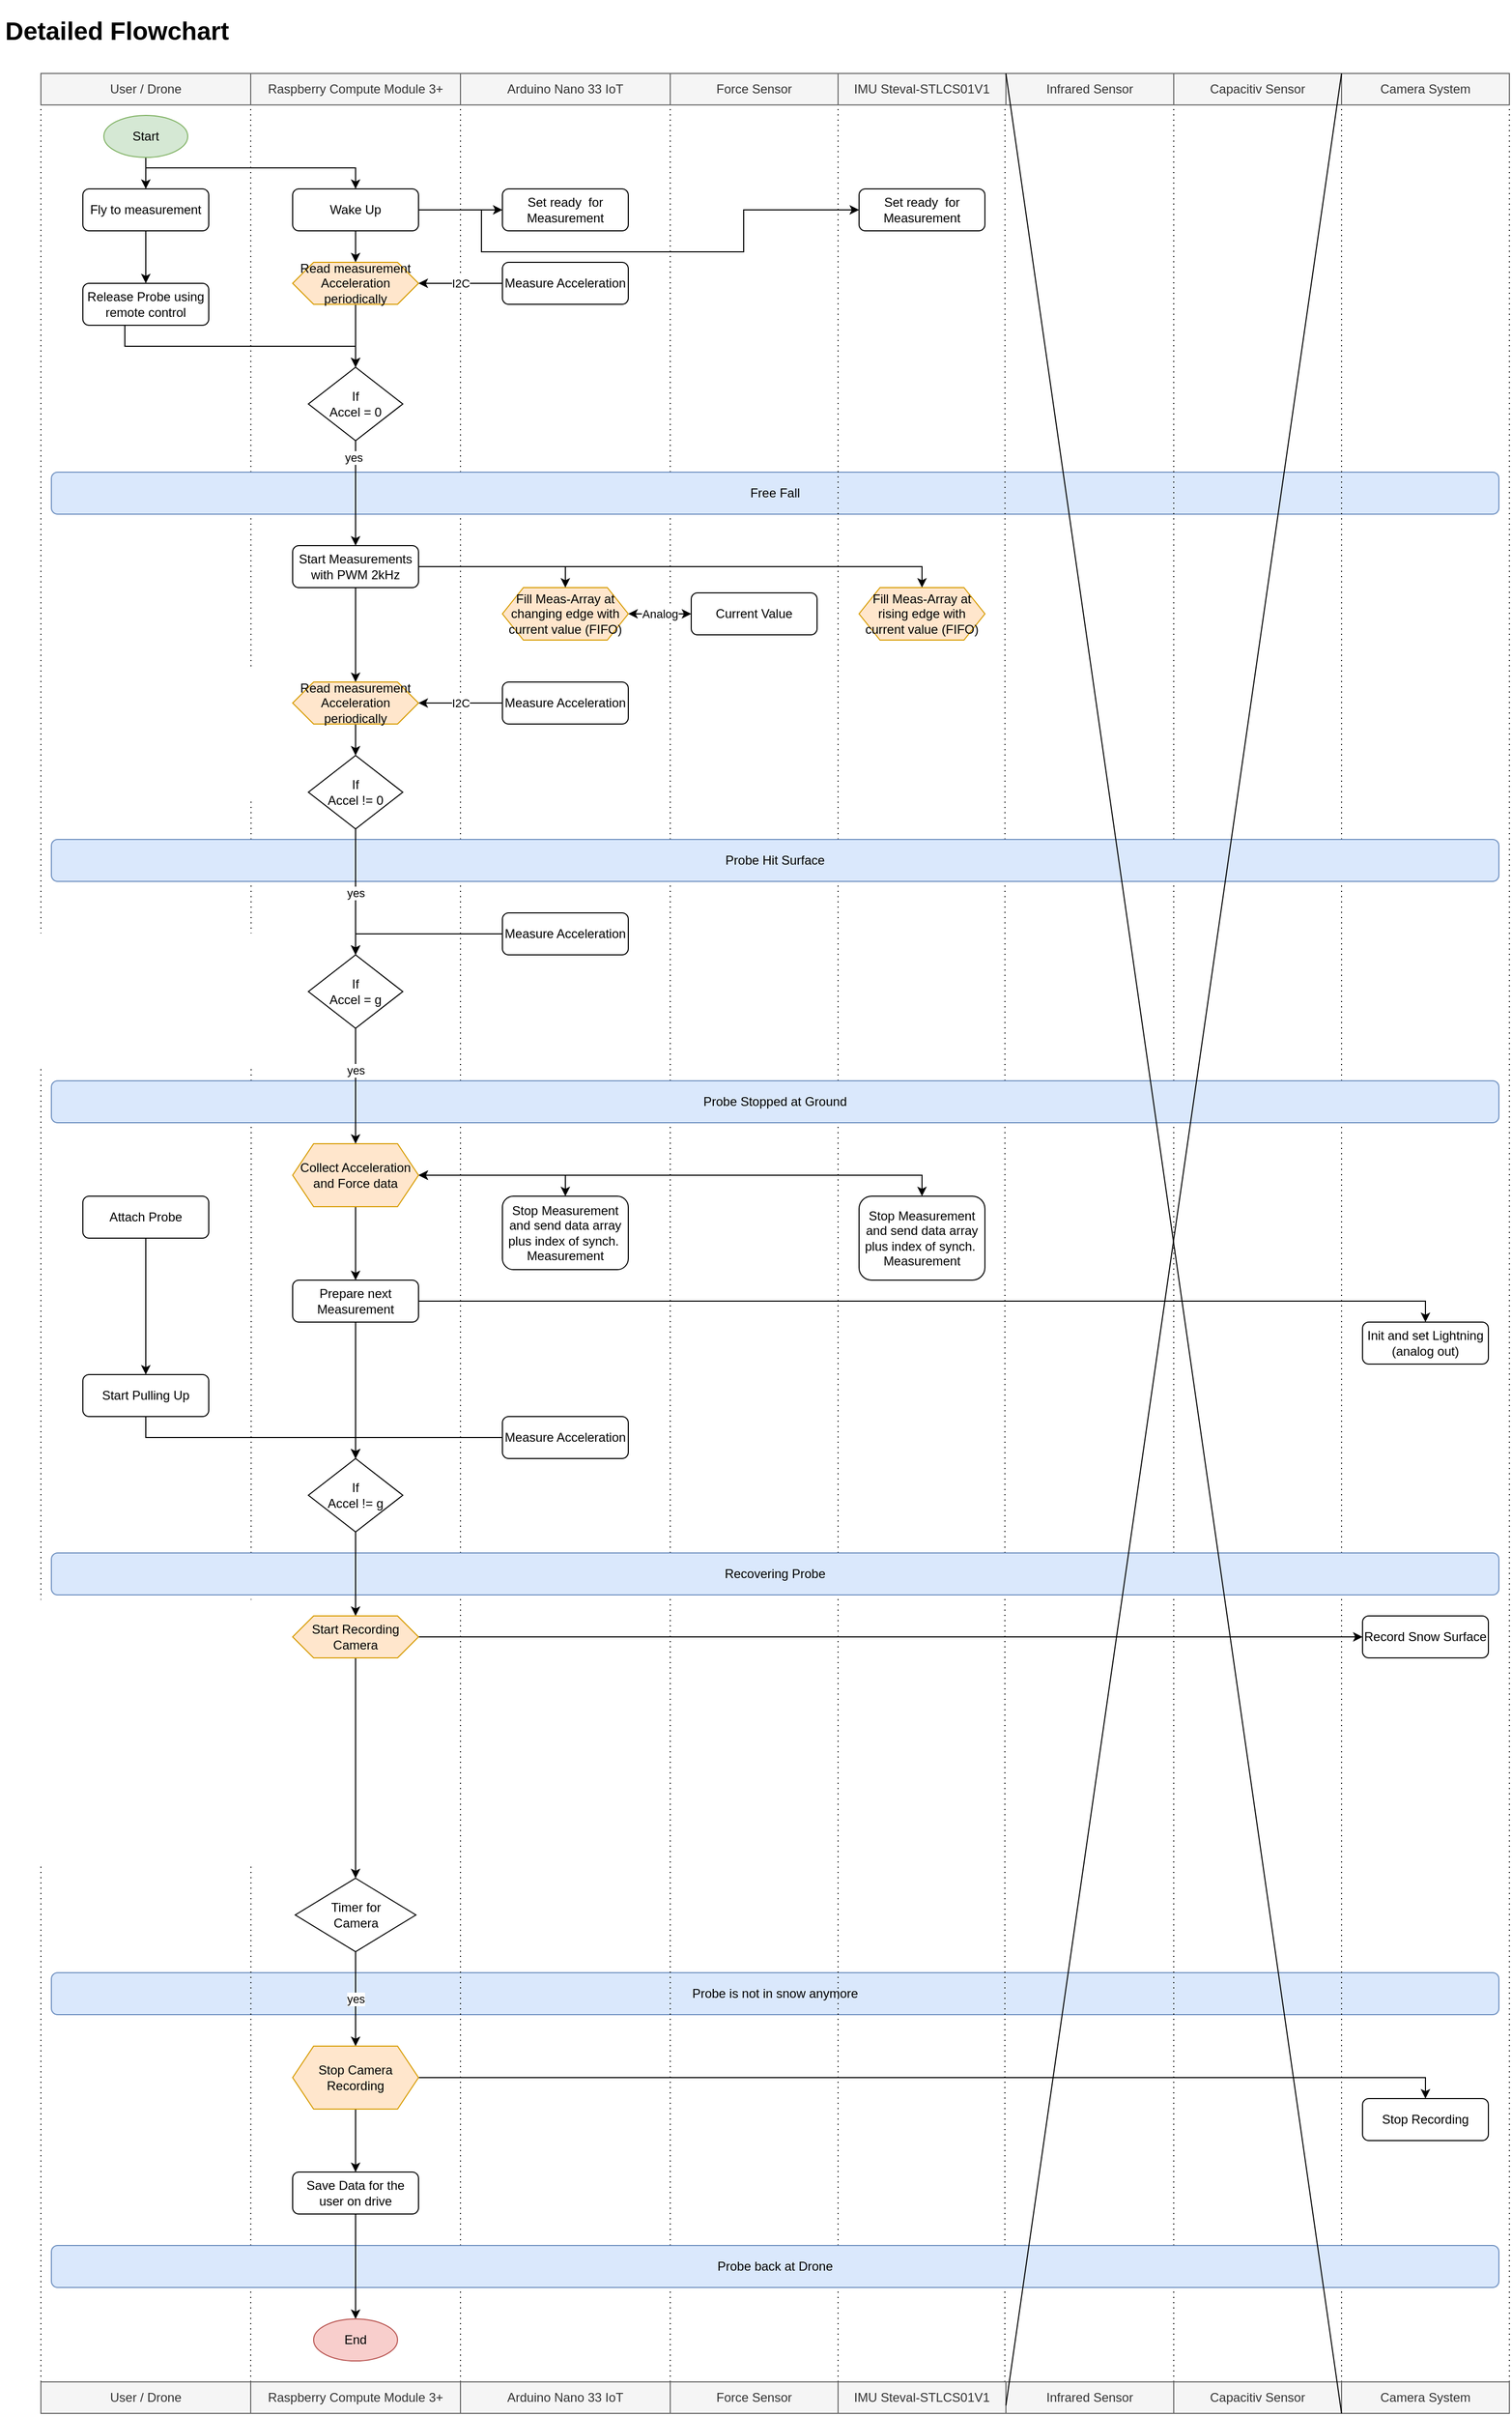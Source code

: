 <mxfile version="16.4.3" pages="4"><diagram name="Coding_FlowChart_V2" id="vEdTaEPhdhWpb1n32MFL"><mxGraphModel dx="1896" dy="1003" grid="1" gridSize="10" guides="1" tooltips="1" connect="1" arrows="1" fold="1" page="1" pageScale="1" pageWidth="1654" pageHeight="2336" math="0" shadow="0"><root><mxCell id="x9DFY8G4vKdBS8Bq-NPe-0"/><mxCell id="x9DFY8G4vKdBS8Bq-NPe-1" parent="x9DFY8G4vKdBS8Bq-NPe-0"/><mxCell id="x9DFY8G4vKdBS8Bq-NPe-2" value="Probe is not in snow anymore" style="rounded=1;whiteSpace=wrap;html=1;fillColor=#dae8fc;strokeColor=#6c8ebf;" parent="x9DFY8G4vKdBS8Bq-NPe-1" vertex="1"><mxGeometry x="90" y="1890" width="1380" height="40" as="geometry"/></mxCell><mxCell id="x9DFY8G4vKdBS8Bq-NPe-3" value="&lt;h1&gt;Detailed Flowchart&lt;br&gt;&lt;/h1&gt;" style="text;html=1;strokeColor=none;fillColor=none;spacing=5;spacingTop=-20;whiteSpace=wrap;overflow=hidden;rounded=0;" parent="x9DFY8G4vKdBS8Bq-NPe-1" vertex="1"><mxGeometry x="41" y="20" width="260" height="120" as="geometry"/></mxCell><mxCell id="x9DFY8G4vKdBS8Bq-NPe-4" value="User / Drone" style="rounded=0;whiteSpace=wrap;html=1;fillColor=#f5f5f5;strokeColor=#666666;fontColor=#333333;" parent="x9DFY8G4vKdBS8Bq-NPe-1" vertex="1"><mxGeometry x="80" y="80" width="200" height="30" as="geometry"/></mxCell><mxCell id="x9DFY8G4vKdBS8Bq-NPe-5" value="Raspberry Compute Module 3+" style="rounded=0;whiteSpace=wrap;html=1;fillColor=#f5f5f5;strokeColor=#666666;fontColor=#333333;" parent="x9DFY8G4vKdBS8Bq-NPe-1" vertex="1"><mxGeometry x="280" y="80" width="200" height="30" as="geometry"/></mxCell><mxCell id="x9DFY8G4vKdBS8Bq-NPe-6" value="Arduino Nano 33 IoT" style="rounded=0;whiteSpace=wrap;html=1;fillColor=#f5f5f5;strokeColor=#666666;fontColor=#333333;" parent="x9DFY8G4vKdBS8Bq-NPe-1" vertex="1"><mxGeometry x="480" y="80" width="200" height="30" as="geometry"/></mxCell><mxCell id="x9DFY8G4vKdBS8Bq-NPe-7" style="edgeStyle=orthogonalEdgeStyle;rounded=0;orthogonalLoop=1;jettySize=auto;html=1;" parent="x9DFY8G4vKdBS8Bq-NPe-1" source="x9DFY8G4vKdBS8Bq-NPe-9" target="x9DFY8G4vKdBS8Bq-NPe-11" edge="1"><mxGeometry relative="1" as="geometry"/></mxCell><mxCell id="x9DFY8G4vKdBS8Bq-NPe-8" style="edgeStyle=orthogonalEdgeStyle;rounded=0;orthogonalLoop=1;jettySize=auto;html=1;entryX=0.5;entryY=0;entryDx=0;entryDy=0;" parent="x9DFY8G4vKdBS8Bq-NPe-1" source="x9DFY8G4vKdBS8Bq-NPe-9" target="x9DFY8G4vKdBS8Bq-NPe-17" edge="1"><mxGeometry relative="1" as="geometry"><Array as="points"><mxPoint x="180" y="170"/><mxPoint x="380" y="170"/></Array></mxGeometry></mxCell><mxCell id="x9DFY8G4vKdBS8Bq-NPe-9" value="Start" style="ellipse;whiteSpace=wrap;html=1;fillColor=#d5e8d4;strokeColor=#82b366;" parent="x9DFY8G4vKdBS8Bq-NPe-1" vertex="1"><mxGeometry x="140" y="120" width="80" height="40" as="geometry"/></mxCell><mxCell id="x9DFY8G4vKdBS8Bq-NPe-10" style="edgeStyle=orthogonalEdgeStyle;rounded=0;orthogonalLoop=1;jettySize=auto;html=1;" parent="x9DFY8G4vKdBS8Bq-NPe-1" source="x9DFY8G4vKdBS8Bq-NPe-11" target="x9DFY8G4vKdBS8Bq-NPe-13" edge="1"><mxGeometry relative="1" as="geometry"/></mxCell><mxCell id="x9DFY8G4vKdBS8Bq-NPe-11" value="Fly to measurement" style="rounded=1;whiteSpace=wrap;html=1;" parent="x9DFY8G4vKdBS8Bq-NPe-1" vertex="1"><mxGeometry x="120" y="190" width="120" height="40" as="geometry"/></mxCell><mxCell id="x9DFY8G4vKdBS8Bq-NPe-12" style="edgeStyle=orthogonalEdgeStyle;rounded=0;orthogonalLoop=1;jettySize=auto;html=1;" parent="x9DFY8G4vKdBS8Bq-NPe-1" source="x9DFY8G4vKdBS8Bq-NPe-13" target="x9DFY8G4vKdBS8Bq-NPe-40" edge="1"><mxGeometry relative="1" as="geometry"><Array as="points"><mxPoint x="160" y="340"/><mxPoint x="380" y="340"/></Array></mxGeometry></mxCell><mxCell id="x9DFY8G4vKdBS8Bq-NPe-13" value="Release Probe using remote control" style="rounded=1;whiteSpace=wrap;html=1;" parent="x9DFY8G4vKdBS8Bq-NPe-1" vertex="1"><mxGeometry x="120" y="280" width="120" height="40" as="geometry"/></mxCell><mxCell id="x9DFY8G4vKdBS8Bq-NPe-14" style="edgeStyle=orthogonalEdgeStyle;rounded=0;orthogonalLoop=1;jettySize=auto;html=1;entryX=0.5;entryY=0;entryDx=0;entryDy=0;" parent="x9DFY8G4vKdBS8Bq-NPe-1" source="x9DFY8G4vKdBS8Bq-NPe-17" target="x9DFY8G4vKdBS8Bq-NPe-23" edge="1"><mxGeometry relative="1" as="geometry"/></mxCell><mxCell id="x9DFY8G4vKdBS8Bq-NPe-15" style="edgeStyle=orthogonalEdgeStyle;rounded=0;orthogonalLoop=1;jettySize=auto;html=1;entryX=0;entryY=0.5;entryDx=0;entryDy=0;exitX=1;exitY=0.5;exitDx=0;exitDy=0;" parent="x9DFY8G4vKdBS8Bq-NPe-1" source="x9DFY8G4vKdBS8Bq-NPe-17" target="x9DFY8G4vKdBS8Bq-NPe-24" edge="1"><mxGeometry relative="1" as="geometry"><mxPoint x="460" y="480" as="sourcePoint"/></mxGeometry></mxCell><mxCell id="x9DFY8G4vKdBS8Bq-NPe-16" style="edgeStyle=orthogonalEdgeStyle;rounded=0;orthogonalLoop=1;jettySize=auto;html=1;entryX=0;entryY=0.5;entryDx=0;entryDy=0;" parent="x9DFY8G4vKdBS8Bq-NPe-1" source="x9DFY8G4vKdBS8Bq-NPe-17" target="x9DFY8G4vKdBS8Bq-NPe-128" edge="1"><mxGeometry relative="1" as="geometry"><Array as="points"><mxPoint x="500" y="210"/><mxPoint x="500" y="250"/><mxPoint x="750" y="250"/><mxPoint x="750" y="210"/></Array></mxGeometry></mxCell><mxCell id="x9DFY8G4vKdBS8Bq-NPe-17" value="Wake Up" style="rounded=1;whiteSpace=wrap;html=1;" parent="x9DFY8G4vKdBS8Bq-NPe-1" vertex="1"><mxGeometry x="320" y="190" width="120" height="40" as="geometry"/></mxCell><mxCell id="x9DFY8G4vKdBS8Bq-NPe-18" value="" style="endArrow=none;html=1;strokeWidth=1;rounded=0;edgeStyle=orthogonalEdgeStyle;entryX=0;entryY=1;entryDx=0;entryDy=0;dashed=1;dashPattern=1 4;startArrow=none;" parent="x9DFY8G4vKdBS8Bq-NPe-1" target="x9DFY8G4vKdBS8Bq-NPe-5" edge="1"><mxGeometry width="50" height="50" relative="1" as="geometry"><mxPoint x="280" y="2280" as="sourcePoint"/><mxPoint x="470" y="240" as="targetPoint"/></mxGeometry></mxCell><mxCell id="x9DFY8G4vKdBS8Bq-NPe-19" value="" style="endArrow=none;html=1;strokeWidth=1;rounded=0;edgeStyle=orthogonalEdgeStyle;entryX=0;entryY=1;entryDx=0;entryDy=0;dashed=1;dashPattern=1 4;" parent="x9DFY8G4vKdBS8Bq-NPe-1" edge="1"><mxGeometry width="50" height="50" relative="1" as="geometry"><mxPoint x="480" y="2280" as="sourcePoint"/><mxPoint x="480" y="110" as="targetPoint"/></mxGeometry></mxCell><mxCell id="x9DFY8G4vKdBS8Bq-NPe-20" value="" style="endArrow=none;html=1;strokeWidth=1;rounded=0;edgeStyle=orthogonalEdgeStyle;entryX=0;entryY=1;entryDx=0;entryDy=0;dashed=1;dashPattern=1 4;" parent="x9DFY8G4vKdBS8Bq-NPe-1" edge="1"><mxGeometry width="50" height="50" relative="1" as="geometry"><mxPoint x="680" y="2280" as="sourcePoint"/><mxPoint x="680" y="110" as="targetPoint"/></mxGeometry></mxCell><mxCell id="x9DFY8G4vKdBS8Bq-NPe-21" value="" style="endArrow=none;html=1;strokeWidth=1;rounded=0;edgeStyle=orthogonalEdgeStyle;entryX=0;entryY=1;entryDx=0;entryDy=0;dashed=1;dashPattern=1 4;" parent="x9DFY8G4vKdBS8Bq-NPe-1" edge="1"><mxGeometry width="50" height="50" relative="1" as="geometry"><mxPoint x="80" y="2280" as="sourcePoint"/><mxPoint x="80" y="110" as="targetPoint"/></mxGeometry></mxCell><mxCell id="x9DFY8G4vKdBS8Bq-NPe-22" style="edgeStyle=orthogonalEdgeStyle;rounded=0;orthogonalLoop=1;jettySize=auto;html=1;" parent="x9DFY8G4vKdBS8Bq-NPe-1" source="x9DFY8G4vKdBS8Bq-NPe-23" target="x9DFY8G4vKdBS8Bq-NPe-40" edge="1"><mxGeometry relative="1" as="geometry"/></mxCell><mxCell id="x9DFY8G4vKdBS8Bq-NPe-23" value="Read measurement&lt;br&gt;Acceleration periodically" style="shape=hexagon;perimeter=hexagonPerimeter2;whiteSpace=wrap;html=1;fixedSize=1;fillColor=#ffe6cc;strokeColor=#d79b00;" parent="x9DFY8G4vKdBS8Bq-NPe-1" vertex="1"><mxGeometry x="320" y="260" width="120" height="40" as="geometry"/></mxCell><mxCell id="x9DFY8G4vKdBS8Bq-NPe-24" value="Set ready&amp;nbsp; for Measurement" style="rounded=1;whiteSpace=wrap;html=1;" parent="x9DFY8G4vKdBS8Bq-NPe-1" vertex="1"><mxGeometry x="520" y="190" width="120" height="40" as="geometry"/></mxCell><mxCell id="x9DFY8G4vKdBS8Bq-NPe-25" value="Analog" style="edgeStyle=orthogonalEdgeStyle;rounded=0;orthogonalLoop=1;jettySize=auto;html=1;strokeWidth=1;startArrow=classic;startFill=1;" parent="x9DFY8G4vKdBS8Bq-NPe-1" source="x9DFY8G4vKdBS8Bq-NPe-26" target="x9DFY8G4vKdBS8Bq-NPe-47" edge="1"><mxGeometry relative="1" as="geometry"/></mxCell><mxCell id="x9DFY8G4vKdBS8Bq-NPe-26" value="Fill Meas-Array at changing edge with current value (FIFO)" style="shape=hexagon;perimeter=hexagonPerimeter2;whiteSpace=wrap;html=1;fixedSize=1;fillColor=#ffe6cc;strokeColor=#d79b00;" parent="x9DFY8G4vKdBS8Bq-NPe-1" vertex="1"><mxGeometry x="520" y="570" width="120" height="50" as="geometry"/></mxCell><mxCell id="x9DFY8G4vKdBS8Bq-NPe-27" value="Free Fall" style="rounded=1;whiteSpace=wrap;html=1;fillColor=#dae8fc;strokeColor=#6c8ebf;" parent="x9DFY8G4vKdBS8Bq-NPe-1" vertex="1"><mxGeometry x="90" y="460" width="1380" height="40" as="geometry"/></mxCell><mxCell id="x9DFY8G4vKdBS8Bq-NPe-28" value="Force Sensor" style="rounded=0;whiteSpace=wrap;html=1;fillColor=#f5f5f5;strokeColor=#666666;fontColor=#333333;" parent="x9DFY8G4vKdBS8Bq-NPe-1" vertex="1"><mxGeometry x="680" y="80" width="160" height="30" as="geometry"/></mxCell><mxCell id="x9DFY8G4vKdBS8Bq-NPe-29" value="IMU Steval-STLCS01V1" style="rounded=0;whiteSpace=wrap;html=1;fillColor=#f5f5f5;strokeColor=#666666;fontColor=#333333;" parent="x9DFY8G4vKdBS8Bq-NPe-1" vertex="1"><mxGeometry x="840" y="80" width="160" height="30" as="geometry"/></mxCell><mxCell id="x9DFY8G4vKdBS8Bq-NPe-30" value="Infrared Sensor" style="rounded=0;whiteSpace=wrap;html=1;fillColor=#f5f5f5;strokeColor=#666666;fontColor=#333333;" parent="x9DFY8G4vKdBS8Bq-NPe-1" vertex="1"><mxGeometry x="1000" y="80" width="160" height="30" as="geometry"/></mxCell><mxCell id="x9DFY8G4vKdBS8Bq-NPe-31" value="Capacitiv Sensor" style="rounded=0;whiteSpace=wrap;html=1;fillColor=#f5f5f5;strokeColor=#666666;fontColor=#333333;" parent="x9DFY8G4vKdBS8Bq-NPe-1" vertex="1"><mxGeometry x="1160" y="80" width="160" height="30" as="geometry"/></mxCell><mxCell id="x9DFY8G4vKdBS8Bq-NPe-32" value="Camera System" style="rounded=0;whiteSpace=wrap;html=1;fillColor=#f5f5f5;strokeColor=#666666;fontColor=#333333;" parent="x9DFY8G4vKdBS8Bq-NPe-1" vertex="1"><mxGeometry x="1320" y="80" width="160" height="30" as="geometry"/></mxCell><mxCell id="x9DFY8G4vKdBS8Bq-NPe-33" value="" style="endArrow=none;html=1;strokeWidth=1;rounded=0;edgeStyle=orthogonalEdgeStyle;entryX=0;entryY=1;entryDx=0;entryDy=0;dashed=1;dashPattern=1 4;" parent="x9DFY8G4vKdBS8Bq-NPe-1" edge="1"><mxGeometry width="50" height="50" relative="1" as="geometry"><mxPoint x="840" y="2280" as="sourcePoint"/><mxPoint x="840" y="110" as="targetPoint"/></mxGeometry></mxCell><mxCell id="x9DFY8G4vKdBS8Bq-NPe-34" value="" style="endArrow=none;html=1;strokeWidth=1;rounded=0;edgeStyle=orthogonalEdgeStyle;entryX=0;entryY=1;entryDx=0;entryDy=0;dashed=1;dashPattern=1 4;" parent="x9DFY8G4vKdBS8Bq-NPe-1" edge="1"><mxGeometry width="50" height="50" relative="1" as="geometry"><mxPoint x="999" y="2280" as="sourcePoint"/><mxPoint x="999.17" y="110" as="targetPoint"/><Array as="points"><mxPoint x="999" y="1770"/><mxPoint x="999" y="1770"/></Array></mxGeometry></mxCell><mxCell id="x9DFY8G4vKdBS8Bq-NPe-35" value="" style="endArrow=none;html=1;strokeWidth=1;rounded=0;edgeStyle=orthogonalEdgeStyle;entryX=0;entryY=1;entryDx=0;entryDy=0;dashed=1;dashPattern=1 4;startArrow=none;exitX=0;exitY=0;exitDx=0;exitDy=0;" parent="x9DFY8G4vKdBS8Bq-NPe-1" source="x9DFY8G4vKdBS8Bq-NPe-103" edge="1"><mxGeometry width="50" height="50" relative="1" as="geometry"><mxPoint x="1160" y="980" as="sourcePoint"/><mxPoint x="1160" y="110" as="targetPoint"/></mxGeometry></mxCell><mxCell id="x9DFY8G4vKdBS8Bq-NPe-36" value="" style="endArrow=none;html=1;strokeWidth=1;rounded=0;edgeStyle=orthogonalEdgeStyle;entryX=0;entryY=1;entryDx=0;entryDy=0;dashed=1;dashPattern=1 4;" parent="x9DFY8G4vKdBS8Bq-NPe-1" edge="1"><mxGeometry width="50" height="50" relative="1" as="geometry"><mxPoint x="1320" y="2280" as="sourcePoint"/><mxPoint x="1320" y="110" as="targetPoint"/></mxGeometry></mxCell><mxCell id="x9DFY8G4vKdBS8Bq-NPe-37" value="" style="endArrow=none;html=1;strokeWidth=1;rounded=0;edgeStyle=orthogonalEdgeStyle;entryX=0;entryY=1;entryDx=0;entryDy=0;dashed=1;dashPattern=1 4;" parent="x9DFY8G4vKdBS8Bq-NPe-1" edge="1"><mxGeometry width="50" height="50" relative="1" as="geometry"><mxPoint x="1480" y="2280" as="sourcePoint"/><mxPoint x="1480" y="110" as="targetPoint"/></mxGeometry></mxCell><mxCell id="x9DFY8G4vKdBS8Bq-NPe-38" style="edgeStyle=orthogonalEdgeStyle;rounded=0;orthogonalLoop=1;jettySize=auto;html=1;strokeWidth=1;" parent="x9DFY8G4vKdBS8Bq-NPe-1" source="x9DFY8G4vKdBS8Bq-NPe-40" target="x9DFY8G4vKdBS8Bq-NPe-46" edge="1"><mxGeometry relative="1" as="geometry"/></mxCell><mxCell id="x9DFY8G4vKdBS8Bq-NPe-39" value="yes" style="edgeLabel;html=1;align=center;verticalAlign=middle;resizable=0;points=[];" parent="x9DFY8G4vKdBS8Bq-NPe-38" vertex="1" connectable="0"><mxGeometry x="-0.676" y="-2" relative="1" as="geometry"><mxPoint as="offset"/></mxGeometry></mxCell><mxCell id="x9DFY8G4vKdBS8Bq-NPe-40" value="If &lt;br&gt;Accel = 0" style="rhombus;whiteSpace=wrap;html=1;" parent="x9DFY8G4vKdBS8Bq-NPe-1" vertex="1"><mxGeometry x="335" y="360" width="90" height="70" as="geometry"/></mxCell><mxCell id="x9DFY8G4vKdBS8Bq-NPe-41" value="I2C" style="edgeStyle=orthogonalEdgeStyle;rounded=0;orthogonalLoop=1;jettySize=auto;html=1;" parent="x9DFY8G4vKdBS8Bq-NPe-1" source="x9DFY8G4vKdBS8Bq-NPe-42" target="x9DFY8G4vKdBS8Bq-NPe-23" edge="1"><mxGeometry relative="1" as="geometry"/></mxCell><mxCell id="x9DFY8G4vKdBS8Bq-NPe-42" value="Measure Acceleration" style="rounded=1;whiteSpace=wrap;html=1;" parent="x9DFY8G4vKdBS8Bq-NPe-1" vertex="1"><mxGeometry x="520" y="260" width="120" height="40" as="geometry"/></mxCell><mxCell id="x9DFY8G4vKdBS8Bq-NPe-43" style="edgeStyle=orthogonalEdgeStyle;rounded=0;orthogonalLoop=1;jettySize=auto;html=1;entryX=0.5;entryY=0;entryDx=0;entryDy=0;strokeWidth=1;" parent="x9DFY8G4vKdBS8Bq-NPe-1" source="x9DFY8G4vKdBS8Bq-NPe-46" target="x9DFY8G4vKdBS8Bq-NPe-26" edge="1"><mxGeometry relative="1" as="geometry"/></mxCell><mxCell id="x9DFY8G4vKdBS8Bq-NPe-44" style="edgeStyle=orthogonalEdgeStyle;rounded=0;orthogonalLoop=1;jettySize=auto;html=1;entryX=0.5;entryY=0;entryDx=0;entryDy=0;strokeWidth=1;" parent="x9DFY8G4vKdBS8Bq-NPe-1" source="x9DFY8G4vKdBS8Bq-NPe-46" target="x9DFY8G4vKdBS8Bq-NPe-48" edge="1"><mxGeometry relative="1" as="geometry"/></mxCell><mxCell id="x9DFY8G4vKdBS8Bq-NPe-45" style="edgeStyle=orthogonalEdgeStyle;rounded=0;orthogonalLoop=1;jettySize=auto;html=1;startArrow=none;startFill=0;strokeWidth=1;" parent="x9DFY8G4vKdBS8Bq-NPe-1" source="x9DFY8G4vKdBS8Bq-NPe-46" target="x9DFY8G4vKdBS8Bq-NPe-90" edge="1"><mxGeometry relative="1" as="geometry"/></mxCell><mxCell id="x9DFY8G4vKdBS8Bq-NPe-46" value="&lt;div&gt;Start Measurements&lt;/div&gt;&lt;div&gt;with PWM 2kHz&lt;br&gt;&lt;/div&gt;" style="rounded=1;whiteSpace=wrap;html=1;" parent="x9DFY8G4vKdBS8Bq-NPe-1" vertex="1"><mxGeometry x="320" y="530" width="120" height="40" as="geometry"/></mxCell><mxCell id="x9DFY8G4vKdBS8Bq-NPe-47" value="Current Value" style="rounded=1;whiteSpace=wrap;html=1;" parent="x9DFY8G4vKdBS8Bq-NPe-1" vertex="1"><mxGeometry x="700" y="575" width="120" height="40" as="geometry"/></mxCell><mxCell id="x9DFY8G4vKdBS8Bq-NPe-48" value="Fill Meas-Array at rising edge with current value (FIFO)" style="shape=hexagon;perimeter=hexagonPerimeter2;whiteSpace=wrap;html=1;fixedSize=1;fillColor=#ffe6cc;strokeColor=#d79b00;" parent="x9DFY8G4vKdBS8Bq-NPe-1" vertex="1"><mxGeometry x="860" y="570" width="120" height="50" as="geometry"/></mxCell><mxCell id="x9DFY8G4vKdBS8Bq-NPe-49" value="Probe Stopped at Ground" style="rounded=1;whiteSpace=wrap;html=1;fillColor=#dae8fc;strokeColor=#6c8ebf;" parent="x9DFY8G4vKdBS8Bq-NPe-1" vertex="1"><mxGeometry x="90" y="1040" width="1380" height="40" as="geometry"/></mxCell><mxCell id="x9DFY8G4vKdBS8Bq-NPe-50" value="Probe Hit Surface" style="rounded=1;whiteSpace=wrap;html=1;fillColor=#dae8fc;strokeColor=#6c8ebf;" parent="x9DFY8G4vKdBS8Bq-NPe-1" vertex="1"><mxGeometry x="90" y="810" width="1380" height="40" as="geometry"/></mxCell><mxCell id="x9DFY8G4vKdBS8Bq-NPe-51" value="Stop Measurement and send data array plus index of synch.&amp;nbsp; Measurement" style="rounded=1;whiteSpace=wrap;html=1;" parent="x9DFY8G4vKdBS8Bq-NPe-1" vertex="1"><mxGeometry x="520" y="1150" width="120" height="70" as="geometry"/></mxCell><mxCell id="x9DFY8G4vKdBS8Bq-NPe-52" value="Stop Measurement and send data array plus index of synch.&amp;nbsp; Measurement" style="rounded=1;whiteSpace=wrap;html=1;" parent="x9DFY8G4vKdBS8Bq-NPe-1" vertex="1"><mxGeometry x="860" y="1150" width="120" height="80" as="geometry"/></mxCell><mxCell id="x9DFY8G4vKdBS8Bq-NPe-53" value="Recovering Probe" style="rounded=1;whiteSpace=wrap;html=1;fillColor=#dae8fc;strokeColor=#6c8ebf;" parent="x9DFY8G4vKdBS8Bq-NPe-1" vertex="1"><mxGeometry x="90" y="1490" width="1380" height="40" as="geometry"/></mxCell><mxCell id="x9DFY8G4vKdBS8Bq-NPe-54" style="edgeStyle=orthogonalEdgeStyle;rounded=0;orthogonalLoop=1;jettySize=auto;html=1;entryX=0.5;entryY=0;entryDx=0;entryDy=0;startArrow=classic;startFill=1;strokeWidth=1;" parent="x9DFY8G4vKdBS8Bq-NPe-1" source="x9DFY8G4vKdBS8Bq-NPe-58" target="x9DFY8G4vKdBS8Bq-NPe-51" edge="1"><mxGeometry relative="1" as="geometry"/></mxCell><mxCell id="x9DFY8G4vKdBS8Bq-NPe-55" style="edgeStyle=orthogonalEdgeStyle;rounded=0;orthogonalLoop=1;jettySize=auto;html=1;entryX=0.5;entryY=0;entryDx=0;entryDy=0;startArrow=classic;startFill=1;strokeWidth=1;" parent="x9DFY8G4vKdBS8Bq-NPe-1" source="x9DFY8G4vKdBS8Bq-NPe-58" target="x9DFY8G4vKdBS8Bq-NPe-52" edge="1"><mxGeometry relative="1" as="geometry"/></mxCell><mxCell id="x9DFY8G4vKdBS8Bq-NPe-57" style="edgeStyle=orthogonalEdgeStyle;rounded=0;orthogonalLoop=1;jettySize=auto;html=1;startArrow=none;startFill=0;strokeWidth=1;" parent="x9DFY8G4vKdBS8Bq-NPe-1" source="x9DFY8G4vKdBS8Bq-NPe-58" target="x9DFY8G4vKdBS8Bq-NPe-67" edge="1"><mxGeometry relative="1" as="geometry"/></mxCell><mxCell id="x9DFY8G4vKdBS8Bq-NPe-58" value="Collect Acceleration and Force data" style="shape=hexagon;perimeter=hexagonPerimeter2;whiteSpace=wrap;html=1;fixedSize=1;fillColor=#ffe6cc;strokeColor=#d79b00;" parent="x9DFY8G4vKdBS8Bq-NPe-1" vertex="1"><mxGeometry x="320" y="1100" width="120" height="60" as="geometry"/></mxCell><mxCell id="x9DFY8G4vKdBS8Bq-NPe-59" style="edgeStyle=orthogonalEdgeStyle;rounded=0;orthogonalLoop=1;jettySize=auto;html=1;startArrow=none;startFill=0;strokeWidth=1;" parent="x9DFY8G4vKdBS8Bq-NPe-1" source="x9DFY8G4vKdBS8Bq-NPe-60" target="x9DFY8G4vKdBS8Bq-NPe-63" edge="1"><mxGeometry relative="1" as="geometry"/></mxCell><mxCell id="x9DFY8G4vKdBS8Bq-NPe-60" value="Attach Probe" style="rounded=1;whiteSpace=wrap;html=1;" parent="x9DFY8G4vKdBS8Bq-NPe-1" vertex="1"><mxGeometry x="120" y="1150" width="120" height="40" as="geometry"/></mxCell><mxCell id="x9DFY8G4vKdBS8Bq-NPe-61" value="Probe back at Drone" style="rounded=1;whiteSpace=wrap;html=1;fillColor=#dae8fc;strokeColor=#6c8ebf;" parent="x9DFY8G4vKdBS8Bq-NPe-1" vertex="1"><mxGeometry x="90" y="2150" width="1380" height="40" as="geometry"/></mxCell><mxCell id="x9DFY8G4vKdBS8Bq-NPe-62" style="edgeStyle=orthogonalEdgeStyle;rounded=0;orthogonalLoop=1;jettySize=auto;html=1;entryX=0.5;entryY=0;entryDx=0;entryDy=0;startArrow=none;startFill=0;strokeWidth=1;" parent="x9DFY8G4vKdBS8Bq-NPe-1" source="x9DFY8G4vKdBS8Bq-NPe-63" target="x9DFY8G4vKdBS8Bq-NPe-71" edge="1"><mxGeometry relative="1" as="geometry"><Array as="points"><mxPoint x="180" y="1380"/><mxPoint x="380" y="1380"/></Array></mxGeometry></mxCell><mxCell id="x9DFY8G4vKdBS8Bq-NPe-63" value="Start Pulling Up" style="rounded=1;whiteSpace=wrap;html=1;" parent="x9DFY8G4vKdBS8Bq-NPe-1" vertex="1"><mxGeometry x="120" y="1320" width="120" height="40" as="geometry"/></mxCell><mxCell id="x9DFY8G4vKdBS8Bq-NPe-65" style="edgeStyle=orthogonalEdgeStyle;rounded=0;orthogonalLoop=1;jettySize=auto;html=1;entryX=0.5;entryY=0;entryDx=0;entryDy=0;startArrow=none;startFill=0;strokeWidth=1;" parent="x9DFY8G4vKdBS8Bq-NPe-1" source="x9DFY8G4vKdBS8Bq-NPe-67" target="x9DFY8G4vKdBS8Bq-NPe-69" edge="1"><mxGeometry relative="1" as="geometry"/></mxCell><mxCell id="x9DFY8G4vKdBS8Bq-NPe-66" style="edgeStyle=orthogonalEdgeStyle;rounded=0;orthogonalLoop=1;jettySize=auto;html=1;startArrow=none;startFill=0;strokeWidth=1;entryX=0.5;entryY=0;entryDx=0;entryDy=0;" parent="x9DFY8G4vKdBS8Bq-NPe-1" source="x9DFY8G4vKdBS8Bq-NPe-67" target="x9DFY8G4vKdBS8Bq-NPe-71" edge="1"><mxGeometry relative="1" as="geometry"><mxPoint x="380" y="1320" as="targetPoint"/></mxGeometry></mxCell><mxCell id="x9DFY8G4vKdBS8Bq-NPe-67" value="Prepare next Measurement" style="rounded=1;whiteSpace=wrap;html=1;" parent="x9DFY8G4vKdBS8Bq-NPe-1" vertex="1"><mxGeometry x="320" y="1230" width="120" height="40" as="geometry"/></mxCell><mxCell id="x9DFY8G4vKdBS8Bq-NPe-69" value="Init and set Lightning (analog out)" style="rounded=1;whiteSpace=wrap;html=1;" parent="x9DFY8G4vKdBS8Bq-NPe-1" vertex="1"><mxGeometry x="1340" y="1270" width="120" height="40" as="geometry"/></mxCell><mxCell id="x9DFY8G4vKdBS8Bq-NPe-70" style="edgeStyle=orthogonalEdgeStyle;rounded=0;orthogonalLoop=1;jettySize=auto;html=1;" parent="x9DFY8G4vKdBS8Bq-NPe-1" source="x9DFY8G4vKdBS8Bq-NPe-71" target="x9DFY8G4vKdBS8Bq-NPe-109" edge="1"><mxGeometry relative="1" as="geometry"/></mxCell><mxCell id="x9DFY8G4vKdBS8Bq-NPe-71" value="If &lt;br&gt;Accel != g" style="rhombus;whiteSpace=wrap;html=1;" parent="x9DFY8G4vKdBS8Bq-NPe-1" vertex="1"><mxGeometry x="335" y="1400" width="90" height="70" as="geometry"/></mxCell><mxCell id="x9DFY8G4vKdBS8Bq-NPe-77" value="yes" style="edgeStyle=orthogonalEdgeStyle;rounded=0;orthogonalLoop=1;jettySize=auto;html=1;startArrow=none;startFill=0;strokeWidth=1;" parent="x9DFY8G4vKdBS8Bq-NPe-1" source="x9DFY8G4vKdBS8Bq-NPe-78" target="x9DFY8G4vKdBS8Bq-NPe-83" edge="1"><mxGeometry relative="1" as="geometry"/></mxCell><mxCell id="x9DFY8G4vKdBS8Bq-NPe-78" value="&lt;div&gt;Timer for &lt;br&gt;&lt;/div&gt;&lt;div&gt;Camera&lt;/div&gt;" style="rhombus;whiteSpace=wrap;html=1;" parent="x9DFY8G4vKdBS8Bq-NPe-1" vertex="1"><mxGeometry x="322.5" y="1800" width="115" height="70" as="geometry"/></mxCell><mxCell id="x9DFY8G4vKdBS8Bq-NPe-79" style="edgeStyle=orthogonalEdgeStyle;rounded=0;orthogonalLoop=1;jettySize=auto;html=1;startArrow=none;startFill=0;strokeWidth=1;" parent="x9DFY8G4vKdBS8Bq-NPe-1" source="x9DFY8G4vKdBS8Bq-NPe-83" target="x9DFY8G4vKdBS8Bq-NPe-85" edge="1"><mxGeometry relative="1" as="geometry"/></mxCell><mxCell id="x9DFY8G4vKdBS8Bq-NPe-82" style="edgeStyle=orthogonalEdgeStyle;rounded=0;orthogonalLoop=1;jettySize=auto;html=1;entryX=0.5;entryY=0;entryDx=0;entryDy=0;" parent="x9DFY8G4vKdBS8Bq-NPe-1" source="x9DFY8G4vKdBS8Bq-NPe-83" target="x9DFY8G4vKdBS8Bq-NPe-111" edge="1"><mxGeometry relative="1" as="geometry"/></mxCell><mxCell id="x9DFY8G4vKdBS8Bq-NPe-83" value="Stop Camera Recording" style="shape=hexagon;perimeter=hexagonPerimeter2;whiteSpace=wrap;html=1;fixedSize=1;fillColor=#ffe6cc;strokeColor=#d79b00;" parent="x9DFY8G4vKdBS8Bq-NPe-1" vertex="1"><mxGeometry x="320" y="1960" width="120" height="60" as="geometry"/></mxCell><mxCell id="x9DFY8G4vKdBS8Bq-NPe-84" style="edgeStyle=orthogonalEdgeStyle;rounded=0;orthogonalLoop=1;jettySize=auto;html=1;startArrow=none;startFill=0;strokeWidth=1;" parent="x9DFY8G4vKdBS8Bq-NPe-1" source="x9DFY8G4vKdBS8Bq-NPe-85" target="x9DFY8G4vKdBS8Bq-NPe-86" edge="1"><mxGeometry relative="1" as="geometry"/></mxCell><mxCell id="x9DFY8G4vKdBS8Bq-NPe-85" value="Save Data for the user on drive" style="rounded=1;whiteSpace=wrap;html=1;" parent="x9DFY8G4vKdBS8Bq-NPe-1" vertex="1"><mxGeometry x="320" y="2080" width="120" height="40" as="geometry"/></mxCell><mxCell id="x9DFY8G4vKdBS8Bq-NPe-86" value="End" style="ellipse;whiteSpace=wrap;html=1;fillColor=#f8cecc;strokeColor=#b85450;" parent="x9DFY8G4vKdBS8Bq-NPe-1" vertex="1"><mxGeometry x="340" y="2220" width="80" height="40" as="geometry"/></mxCell><mxCell id="x9DFY8G4vKdBS8Bq-NPe-89" style="edgeStyle=orthogonalEdgeStyle;rounded=0;orthogonalLoop=1;jettySize=auto;html=1;startArrow=none;startFill=0;strokeWidth=1;" parent="x9DFY8G4vKdBS8Bq-NPe-1" source="x9DFY8G4vKdBS8Bq-NPe-90" target="x9DFY8G4vKdBS8Bq-NPe-94" edge="1"><mxGeometry relative="1" as="geometry"/></mxCell><mxCell id="x9DFY8G4vKdBS8Bq-NPe-90" value="Read measurement&lt;br&gt;Acceleration periodically" style="shape=hexagon;perimeter=hexagonPerimeter2;whiteSpace=wrap;html=1;fixedSize=1;fillColor=#ffe6cc;strokeColor=#d79b00;" parent="x9DFY8G4vKdBS8Bq-NPe-1" vertex="1"><mxGeometry x="320" y="660" width="120" height="40" as="geometry"/></mxCell><mxCell id="x9DFY8G4vKdBS8Bq-NPe-92" style="edgeStyle=orthogonalEdgeStyle;rounded=0;orthogonalLoop=1;jettySize=auto;html=1;startArrow=none;startFill=0;strokeWidth=1;" parent="x9DFY8G4vKdBS8Bq-NPe-1" source="x9DFY8G4vKdBS8Bq-NPe-94" target="x9DFY8G4vKdBS8Bq-NPe-96" edge="1"><mxGeometry relative="1" as="geometry"/></mxCell><mxCell id="x9DFY8G4vKdBS8Bq-NPe-93" value="yes" style="edgeLabel;html=1;align=center;verticalAlign=middle;resizable=0;points=[];" parent="x9DFY8G4vKdBS8Bq-NPe-92" vertex="1" connectable="0"><mxGeometry x="-0.126" relative="1" as="geometry"><mxPoint y="8" as="offset"/></mxGeometry></mxCell><mxCell id="x9DFY8G4vKdBS8Bq-NPe-94" value="&lt;div&gt;If&lt;/div&gt;&lt;div&gt;Accel != 0&lt;/div&gt;" style="rhombus;whiteSpace=wrap;html=1;" parent="x9DFY8G4vKdBS8Bq-NPe-1" vertex="1"><mxGeometry x="335" y="730" width="90" height="70" as="geometry"/></mxCell><mxCell id="x9DFY8G4vKdBS8Bq-NPe-95" value="yes" style="edgeStyle=orthogonalEdgeStyle;rounded=0;orthogonalLoop=1;jettySize=auto;html=1;" parent="x9DFY8G4vKdBS8Bq-NPe-1" source="x9DFY8G4vKdBS8Bq-NPe-96" target="x9DFY8G4vKdBS8Bq-NPe-58" edge="1"><mxGeometry x="-0.273" relative="1" as="geometry"><mxPoint as="offset"/></mxGeometry></mxCell><mxCell id="x9DFY8G4vKdBS8Bq-NPe-96" value="&lt;div&gt;If &lt;br&gt;&lt;/div&gt;&lt;div&gt;Accel = g&lt;br&gt;&lt;/div&gt;" style="rhombus;whiteSpace=wrap;html=1;" parent="x9DFY8G4vKdBS8Bq-NPe-1" vertex="1"><mxGeometry x="335" y="920" width="90" height="70" as="geometry"/></mxCell><mxCell id="x9DFY8G4vKdBS8Bq-NPe-97" value="User / Drone" style="rounded=0;whiteSpace=wrap;html=1;fillColor=#f5f5f5;strokeColor=#666666;fontColor=#333333;" parent="x9DFY8G4vKdBS8Bq-NPe-1" vertex="1"><mxGeometry x="80" y="2280" width="200" height="30" as="geometry"/></mxCell><mxCell id="x9DFY8G4vKdBS8Bq-NPe-98" value="Raspberry Compute Module 3+" style="rounded=0;whiteSpace=wrap;html=1;fillColor=#f5f5f5;strokeColor=#666666;fontColor=#333333;" parent="x9DFY8G4vKdBS8Bq-NPe-1" vertex="1"><mxGeometry x="280" y="2280" width="200" height="30" as="geometry"/></mxCell><mxCell id="x9DFY8G4vKdBS8Bq-NPe-99" value="Arduino Nano 33 IoT" style="rounded=0;whiteSpace=wrap;html=1;fillColor=#f5f5f5;strokeColor=#666666;fontColor=#333333;" parent="x9DFY8G4vKdBS8Bq-NPe-1" vertex="1"><mxGeometry x="480" y="2280" width="200" height="30" as="geometry"/></mxCell><mxCell id="x9DFY8G4vKdBS8Bq-NPe-100" value="Force Sensor" style="rounded=0;whiteSpace=wrap;html=1;fillColor=#f5f5f5;strokeColor=#666666;fontColor=#333333;" parent="x9DFY8G4vKdBS8Bq-NPe-1" vertex="1"><mxGeometry x="680" y="2280" width="160" height="30" as="geometry"/></mxCell><mxCell id="x9DFY8G4vKdBS8Bq-NPe-101" value="IMU Steval-STLCS01V1" style="rounded=0;whiteSpace=wrap;html=1;fillColor=#f5f5f5;strokeColor=#666666;fontColor=#333333;" parent="x9DFY8G4vKdBS8Bq-NPe-1" vertex="1"><mxGeometry x="840" y="2280" width="160" height="30" as="geometry"/></mxCell><mxCell id="x9DFY8G4vKdBS8Bq-NPe-102" value="Infrared Sensor" style="rounded=0;whiteSpace=wrap;html=1;fillColor=#f5f5f5;strokeColor=#666666;fontColor=#333333;" parent="x9DFY8G4vKdBS8Bq-NPe-1" vertex="1"><mxGeometry x="1000" y="2280" width="160" height="30" as="geometry"/></mxCell><mxCell id="x9DFY8G4vKdBS8Bq-NPe-103" value="Capacitiv Sensor" style="rounded=0;whiteSpace=wrap;html=1;fillColor=#f5f5f5;strokeColor=#666666;fontColor=#333333;" parent="x9DFY8G4vKdBS8Bq-NPe-1" vertex="1"><mxGeometry x="1160" y="2280" width="160" height="30" as="geometry"/></mxCell><mxCell id="x9DFY8G4vKdBS8Bq-NPe-104" value="Camera System" style="rounded=0;whiteSpace=wrap;html=1;fillColor=#f5f5f5;strokeColor=#666666;fontColor=#333333;" parent="x9DFY8G4vKdBS8Bq-NPe-1" vertex="1"><mxGeometry x="1320" y="2280" width="160" height="30" as="geometry"/></mxCell><mxCell id="x9DFY8G4vKdBS8Bq-NPe-107" style="edgeStyle=orthogonalEdgeStyle;rounded=0;orthogonalLoop=1;jettySize=auto;html=1;fontColor=#FF3333;startArrow=none;startFill=0;strokeWidth=1;" parent="x9DFY8G4vKdBS8Bq-NPe-1" source="x9DFY8G4vKdBS8Bq-NPe-109" target="x9DFY8G4vKdBS8Bq-NPe-110" edge="1"><mxGeometry relative="1" as="geometry"/></mxCell><mxCell id="x9DFY8G4vKdBS8Bq-NPe-108" style="edgeStyle=orthogonalEdgeStyle;rounded=0;orthogonalLoop=1;jettySize=auto;html=1;entryX=0.5;entryY=0;entryDx=0;entryDy=0;" parent="x9DFY8G4vKdBS8Bq-NPe-1" source="x9DFY8G4vKdBS8Bq-NPe-109" target="x9DFY8G4vKdBS8Bq-NPe-78" edge="1"><mxGeometry relative="1" as="geometry"><mxPoint x="380.0" y="1620" as="targetPoint"/></mxGeometry></mxCell><mxCell id="x9DFY8G4vKdBS8Bq-NPe-109" value="Start Recording Camera" style="shape=hexagon;perimeter=hexagonPerimeter2;whiteSpace=wrap;html=1;fixedSize=1;fillColor=#ffe6cc;strokeColor=#d79b00;" parent="x9DFY8G4vKdBS8Bq-NPe-1" vertex="1"><mxGeometry x="320" y="1550" width="120" height="40" as="geometry"/></mxCell><mxCell id="x9DFY8G4vKdBS8Bq-NPe-110" value="Record Snow Surface" style="rounded=1;whiteSpace=wrap;html=1;" parent="x9DFY8G4vKdBS8Bq-NPe-1" vertex="1"><mxGeometry x="1340" y="1550" width="120" height="40" as="geometry"/></mxCell><mxCell id="x9DFY8G4vKdBS8Bq-NPe-111" value="Stop Recording" style="rounded=1;whiteSpace=wrap;html=1;" parent="x9DFY8G4vKdBS8Bq-NPe-1" vertex="1"><mxGeometry x="1340" y="2010" width="120" height="40" as="geometry"/></mxCell><mxCell id="x9DFY8G4vKdBS8Bq-NPe-128" value="Set ready&amp;nbsp; for Measurement" style="rounded=1;whiteSpace=wrap;html=1;" parent="x9DFY8G4vKdBS8Bq-NPe-1" vertex="1"><mxGeometry x="860" y="190" width="120" height="40" as="geometry"/></mxCell><mxCell id="wocRGvzXzPx1E8-ikh4s-1" value="" style="endArrow=none;html=1;rounded=0;exitX=0;exitY=0;exitDx=0;exitDy=0;entryX=0;entryY=1;entryDx=0;entryDy=0;" edge="1" parent="x9DFY8G4vKdBS8Bq-NPe-1" source="x9DFY8G4vKdBS8Bq-NPe-30" target="x9DFY8G4vKdBS8Bq-NPe-104"><mxGeometry width="50" height="50" relative="1" as="geometry"><mxPoint x="1560" y="350" as="sourcePoint"/><mxPoint x="1610" y="300" as="targetPoint"/></mxGeometry></mxCell><mxCell id="wocRGvzXzPx1E8-ikh4s-2" value="" style="endArrow=none;html=1;rounded=0;exitX=1;exitY=0;exitDx=0;exitDy=0;entryX=0;entryY=0.75;entryDx=0;entryDy=0;" edge="1" parent="x9DFY8G4vKdBS8Bq-NPe-1" source="x9DFY8G4vKdBS8Bq-NPe-31" target="x9DFY8G4vKdBS8Bq-NPe-102"><mxGeometry width="50" height="50" relative="1" as="geometry"><mxPoint x="1140" y="87.5" as="sourcePoint"/><mxPoint x="1460" y="2310" as="targetPoint"/></mxGeometry></mxCell><mxCell id="wocRGvzXzPx1E8-ikh4s-4" value="I2C" style="edgeStyle=orthogonalEdgeStyle;rounded=0;orthogonalLoop=1;jettySize=auto;html=1;entryX=1;entryY=0.5;entryDx=0;entryDy=0;" edge="1" parent="x9DFY8G4vKdBS8Bq-NPe-1" source="wocRGvzXzPx1E8-ikh4s-3" target="x9DFY8G4vKdBS8Bq-NPe-90"><mxGeometry relative="1" as="geometry"/></mxCell><mxCell id="wocRGvzXzPx1E8-ikh4s-3" value="Measure Acceleration" style="rounded=1;whiteSpace=wrap;html=1;" vertex="1" parent="x9DFY8G4vKdBS8Bq-NPe-1"><mxGeometry x="520" y="660" width="120" height="40" as="geometry"/></mxCell><mxCell id="wocRGvzXzPx1E8-ikh4s-6" style="edgeStyle=orthogonalEdgeStyle;rounded=0;orthogonalLoop=1;jettySize=auto;html=1;entryX=0.5;entryY=0;entryDx=0;entryDy=0;" edge="1" parent="x9DFY8G4vKdBS8Bq-NPe-1" source="wocRGvzXzPx1E8-ikh4s-5" target="x9DFY8G4vKdBS8Bq-NPe-96"><mxGeometry relative="1" as="geometry"/></mxCell><mxCell id="wocRGvzXzPx1E8-ikh4s-5" value="Measure Acceleration" style="rounded=1;whiteSpace=wrap;html=1;" vertex="1" parent="x9DFY8G4vKdBS8Bq-NPe-1"><mxGeometry x="520" y="880" width="120" height="40" as="geometry"/></mxCell><mxCell id="wocRGvzXzPx1E8-ikh4s-8" style="edgeStyle=orthogonalEdgeStyle;rounded=0;orthogonalLoop=1;jettySize=auto;html=1;entryX=0.5;entryY=0;entryDx=0;entryDy=0;" edge="1" parent="x9DFY8G4vKdBS8Bq-NPe-1" source="wocRGvzXzPx1E8-ikh4s-7" target="x9DFY8G4vKdBS8Bq-NPe-71"><mxGeometry relative="1" as="geometry"/></mxCell><mxCell id="wocRGvzXzPx1E8-ikh4s-7" value="Measure Acceleration" style="rounded=1;whiteSpace=wrap;html=1;" vertex="1" parent="x9DFY8G4vKdBS8Bq-NPe-1"><mxGeometry x="520" y="1360" width="120" height="40" as="geometry"/></mxCell></root></mxGraphModel></diagram><diagram id="C5RBs43oDa-KdzZeNtuy" name="BasicProcess"><mxGraphModel dx="1422" dy="752" grid="1" gridSize="10" guides="1" tooltips="1" connect="1" arrows="1" fold="1" page="1" pageScale="1" pageWidth="827" pageHeight="1169" math="0" shadow="0"><root><mxCell id="WIyWlLk6GJQsqaUBKTNV-0"/><mxCell id="WIyWlLk6GJQsqaUBKTNV-1" parent="WIyWlLk6GJQsqaUBKTNV-0"/><mxCell id="-5Ob65Fxv6iCKsu7vkqD-9" style="edgeStyle=orthogonalEdgeStyle;rounded=0;orthogonalLoop=1;jettySize=auto;html=1;entryX=0.5;entryY=0;entryDx=0;entryDy=0;" parent="WIyWlLk6GJQsqaUBKTNV-1" source="-5Ob65Fxv6iCKsu7vkqD-18" target="-5Ob65Fxv6iCKsu7vkqD-1" edge="1"><mxGeometry relative="1" as="geometry"/></mxCell><mxCell id="-5Ob65Fxv6iCKsu7vkqD-0" value="Start" style="ellipse;whiteSpace=wrap;html=1;" parent="WIyWlLk6GJQsqaUBKTNV-1" vertex="1"><mxGeometry x="360" y="90" width="80" height="40" as="geometry"/></mxCell><mxCell id="-5Ob65Fxv6iCKsu7vkqD-10" value="" style="edgeStyle=orthogonalEdgeStyle;rounded=0;orthogonalLoop=1;jettySize=auto;html=1;" parent="WIyWlLk6GJQsqaUBKTNV-1" source="-5Ob65Fxv6iCKsu7vkqD-1" target="-5Ob65Fxv6iCKsu7vkqD-2" edge="1"><mxGeometry relative="1" as="geometry"/></mxCell><mxCell id="-5Ob65Fxv6iCKsu7vkqD-1" value="Fly to measurement place by hand" style="rounded=1;whiteSpace=wrap;html=1;" parent="WIyWlLk6GJQsqaUBKTNV-1" vertex="1"><mxGeometry x="340" y="210" width="120" height="50" as="geometry"/></mxCell><mxCell id="-5Ob65Fxv6iCKsu7vkqD-11" style="edgeStyle=orthogonalEdgeStyle;rounded=0;orthogonalLoop=1;jettySize=auto;html=1;entryX=0.5;entryY=0;entryDx=0;entryDy=0;" parent="WIyWlLk6GJQsqaUBKTNV-1" source="-5Ob65Fxv6iCKsu7vkqD-2" target="-5Ob65Fxv6iCKsu7vkqD-4" edge="1"><mxGeometry relative="1" as="geometry"/></mxCell><mxCell id="-5Ob65Fxv6iCKsu7vkqD-2" value="Release Probe and wakeup sensors" style="rounded=1;whiteSpace=wrap;html=1;" parent="WIyWlLk6GJQsqaUBKTNV-1" vertex="1"><mxGeometry x="340" y="300" width="120" height="50" as="geometry"/></mxCell><mxCell id="-5Ob65Fxv6iCKsu7vkqD-3" value="&lt;h1&gt;Basic Process&lt;br&gt;&lt;/h1&gt;&lt;p&gt;This shows the basic process of one complete cycle.&lt;br&gt;&lt;/p&gt;" style="text;html=1;strokeColor=none;fillColor=none;spacing=5;spacingTop=-20;whiteSpace=wrap;overflow=hidden;rounded=0;" parent="WIyWlLk6GJQsqaUBKTNV-1" vertex="1"><mxGeometry x="40" y="40" width="190" height="120" as="geometry"/></mxCell><mxCell id="-5Ob65Fxv6iCKsu7vkqD-12" style="edgeStyle=orthogonalEdgeStyle;rounded=0;orthogonalLoop=1;jettySize=auto;html=1;" parent="WIyWlLk6GJQsqaUBKTNV-1" source="-5Ob65Fxv6iCKsu7vkqD-4" target="-5Ob65Fxv6iCKsu7vkqD-6" edge="1"><mxGeometry relative="1" as="geometry"/></mxCell><mxCell id="-5Ob65Fxv6iCKsu7vkqD-4" value="Probe hits surface" style="rounded=1;whiteSpace=wrap;html=1;" parent="WIyWlLk6GJQsqaUBKTNV-1" vertex="1"><mxGeometry x="340" y="390" width="120" height="50" as="geometry"/></mxCell><mxCell id="-5Ob65Fxv6iCKsu7vkqD-13" style="edgeStyle=orthogonalEdgeStyle;rounded=0;orthogonalLoop=1;jettySize=auto;html=1;entryX=0.5;entryY=0;entryDx=0;entryDy=0;" parent="WIyWlLk6GJQsqaUBKTNV-1" source="-5Ob65Fxv6iCKsu7vkqD-6" target="-5Ob65Fxv6iCKsu7vkqD-7" edge="1"><mxGeometry relative="1" as="geometry"/></mxCell><mxCell id="-5Ob65Fxv6iCKsu7vkqD-6" value="Collecting data of force and acceleration" style="rounded=1;whiteSpace=wrap;html=1;" parent="WIyWlLk6GJQsqaUBKTNV-1" vertex="1"><mxGeometry x="340" y="470" width="120" height="50" as="geometry"/></mxCell><mxCell id="-5Ob65Fxv6iCKsu7vkqD-14" style="edgeStyle=orthogonalEdgeStyle;rounded=0;orthogonalLoop=1;jettySize=auto;html=1;entryX=0.5;entryY=0;entryDx=0;entryDy=0;" parent="WIyWlLk6GJQsqaUBKTNV-1" source="-5Ob65Fxv6iCKsu7vkqD-7" target="-5Ob65Fxv6iCKsu7vkqD-8" edge="1"><mxGeometry relative="1" as="geometry"/></mxCell><mxCell id="-5Ob65Fxv6iCKsu7vkqD-7" value="Probe stops&lt;br&gt;Begin probe recover" style="rounded=1;whiteSpace=wrap;html=1;" parent="WIyWlLk6GJQsqaUBKTNV-1" vertex="1"><mxGeometry x="340" y="560" width="120" height="50" as="geometry"/></mxCell><mxCell id="-5Ob65Fxv6iCKsu7vkqD-16" value="" style="edgeStyle=orthogonalEdgeStyle;rounded=0;orthogonalLoop=1;jettySize=auto;html=1;" parent="WIyWlLk6GJQsqaUBKTNV-1" source="-5Ob65Fxv6iCKsu7vkqD-8" target="-5Ob65Fxv6iCKsu7vkqD-15" edge="1"><mxGeometry relative="1" as="geometry"/></mxCell><mxCell id="-5Ob65Fxv6iCKsu7vkqD-8" value="Collecting data of camera and capacity sensor" style="rounded=1;whiteSpace=wrap;html=1;" parent="WIyWlLk6GJQsqaUBKTNV-1" vertex="1"><mxGeometry x="340" y="640" width="120" height="50" as="geometry"/></mxCell><mxCell id="-5Ob65Fxv6iCKsu7vkqD-17" style="edgeStyle=orthogonalEdgeStyle;rounded=0;orthogonalLoop=1;jettySize=auto;html=1;entryX=0;entryY=0.5;entryDx=0;entryDy=0;" parent="WIyWlLk6GJQsqaUBKTNV-1" source="-5Ob65Fxv6iCKsu7vkqD-15" target="-5Ob65Fxv6iCKsu7vkqD-18" edge="1"><mxGeometry relative="1" as="geometry"><mxPoint x="130" y="350" as="targetPoint"/><Array as="points"><mxPoint x="400" y="810"/><mxPoint x="290" y="810"/><mxPoint x="290" y="170"/></Array></mxGeometry></mxCell><mxCell id="-5Ob65Fxv6iCKsu7vkqD-15" value="Send data to user" style="rounded=1;whiteSpace=wrap;html=1;" parent="WIyWlLk6GJQsqaUBKTNV-1" vertex="1"><mxGeometry x="340" y="730" width="120" height="50" as="geometry"/></mxCell><mxCell id="-5Ob65Fxv6iCKsu7vkqD-18" value="" style="ellipse;whiteSpace=wrap;html=1;aspect=fixed;" parent="WIyWlLk6GJQsqaUBKTNV-1" vertex="1"><mxGeometry x="390" y="160" width="20" height="20" as="geometry"/></mxCell><mxCell id="-5Ob65Fxv6iCKsu7vkqD-19" style="edgeStyle=orthogonalEdgeStyle;rounded=0;orthogonalLoop=1;jettySize=auto;html=1;entryX=0.5;entryY=0;entryDx=0;entryDy=0;" parent="WIyWlLk6GJQsqaUBKTNV-1" source="-5Ob65Fxv6iCKsu7vkqD-0" target="-5Ob65Fxv6iCKsu7vkqD-18" edge="1"><mxGeometry relative="1" as="geometry"><mxPoint x="400" y="130.0" as="sourcePoint"/><mxPoint x="400" y="200" as="targetPoint"/></mxGeometry></mxCell><mxCell id="-5Ob65Fxv6iCKsu7vkqD-20" value="User" style="strokeWidth=2;html=1;shape=mxgraph.flowchart.annotation_2;align=left;labelPosition=right;pointerEvents=1;flipH=1;fillColor=#d5e8d4;strokeColor=#82b366;fontColor=#97D077;" parent="WIyWlLk6GJQsqaUBKTNV-1" vertex="1"><mxGeometry x="520" y="200" width="40" height="70" as="geometry"/></mxCell><mxCell id="-5Ob65Fxv6iCKsu7vkqD-21" value="Free fall" style="strokeWidth=2;html=1;shape=mxgraph.flowchart.annotation_2;align=left;labelPosition=right;pointerEvents=1;flipH=1;fillColor=#d5e8d4;strokeColor=#82b366;fontColor=#97D077;" parent="WIyWlLk6GJQsqaUBKTNV-1" vertex="1"><mxGeometry x="520" y="290" width="40" height="70" as="geometry"/></mxCell><mxCell id="-5Ob65Fxv6iCKsu7vkqD-22" value="&lt;div&gt;Deceleration&lt;br&gt;&lt;/div&gt;" style="strokeWidth=2;html=1;shape=mxgraph.flowchart.annotation_2;align=left;labelPosition=right;pointerEvents=1;flipH=1;fillColor=#d5e8d4;strokeColor=#82b366;fontColor=#97D077;" parent="WIyWlLk6GJQsqaUBKTNV-1" vertex="1"><mxGeometry x="520" y="380" width="40" height="150" as="geometry"/></mxCell><mxCell id="-5Ob65Fxv6iCKsu7vkqD-23" value="Recover" style="strokeWidth=2;html=1;shape=mxgraph.flowchart.annotation_2;align=left;labelPosition=right;pointerEvents=1;flipH=1;fillColor=#d5e8d4;strokeColor=#82b366;fontColor=#97D077;" parent="WIyWlLk6GJQsqaUBKTNV-1" vertex="1"><mxGeometry x="520" y="550" width="40" height="150" as="geometry"/></mxCell><mxCell id="-5Ob65Fxv6iCKsu7vkqD-26" value="Result" style="strokeWidth=2;html=1;shape=mxgraph.flowchart.annotation_2;align=left;labelPosition=right;pointerEvents=1;flipH=1;fillColor=#d5e8d4;strokeColor=#82b366;fontColor=#97D077;" parent="WIyWlLk6GJQsqaUBKTNV-1" vertex="1"><mxGeometry x="520" y="720" width="40" height="70" as="geometry"/></mxCell></root></mxGraphModel></diagram><diagram id="U32U1nKJOG7heRYTujJ8" name="State Machine"><mxGraphModel dx="1422" dy="752" grid="1" gridSize="10" guides="1" tooltips="1" connect="1" arrows="1" fold="1" page="1" pageScale="1" pageWidth="1169" pageHeight="1654" math="0" shadow="0"><root><mxCell id="mdMU-8xIN0jCcAAMSmIG-0"/><mxCell id="mdMU-8xIN0jCcAAMSmIG-1" parent="mdMU-8xIN0jCcAAMSmIG-0"/><mxCell id="RLSzBE1Fi0JFFywGzwgl-42" style="edgeStyle=orthogonalEdgeStyle;rounded=0;orthogonalLoop=1;jettySize=auto;html=1;" parent="mdMU-8xIN0jCcAAMSmIG-1" source="mdMU-8xIN0jCcAAMSmIG-4" target="RLSzBE1Fi0JFFywGzwgl-39" edge="1"><mxGeometry relative="1" as="geometry"/></mxCell><mxCell id="RLSzBE1Fi0JFFywGzwgl-43" value="Drop of Probe" style="edgeLabel;html=1;align=center;verticalAlign=middle;resizable=0;points=[];" parent="RLSzBE1Fi0JFFywGzwgl-42" vertex="1" connectable="0"><mxGeometry x="-0.167" y="-1" relative="1" as="geometry"><mxPoint as="offset"/></mxGeometry></mxCell><mxCell id="mdMU-8xIN0jCcAAMSmIG-4" value="&lt;p style=&quot;margin: 0px ; margin-top: 4px ; text-align: center&quot;&gt;&lt;b&gt;State 0&lt;br&gt;&lt;/b&gt;&lt;/p&gt;&lt;hr size=&quot;1&quot;&gt;&lt;div style=&quot;height: 2px&quot;&gt;&lt;ul&gt;&lt;li&gt;Waiting on drop of probe&lt;/li&gt;&lt;/ul&gt;&lt;/div&gt;" style="verticalAlign=top;align=left;overflow=fill;fontSize=12;fontFamily=Helvetica;html=1;" parent="mdMU-8xIN0jCcAAMSmIG-1" vertex="1"><mxGeometry x="139.94" y="270" width="200" height="60" as="geometry"/></mxCell><mxCell id="_WBC4gXq9NHL5oBGuoat-0" value="&lt;h1&gt;State Machine&lt;/h1&gt;&lt;div&gt;This is the simplified State Machine. More details can be found on the flow chart.&lt;br&gt;&lt;/div&gt;" style="text;html=1;strokeColor=none;fillColor=none;spacing=5;spacingTop=-20;whiteSpace=wrap;overflow=hidden;rounded=0;" parent="mdMU-8xIN0jCcAAMSmIG-1" vertex="1"><mxGeometry x="40" y="40" width="510" height="120" as="geometry"/></mxCell><mxCell id="RLSzBE1Fi0JFFywGzwgl-38" style="edgeStyle=orthogonalEdgeStyle;rounded=0;orthogonalLoop=1;jettySize=auto;html=1;" parent="mdMU-8xIN0jCcAAMSmIG-1" source="_WBC4gXq9NHL5oBGuoat-1" target="mdMU-8xIN0jCcAAMSmIG-4" edge="1"><mxGeometry relative="1" as="geometry"/></mxCell><mxCell id="_WBC4gXq9NHL5oBGuoat-1" value="" style="ellipse;whiteSpace=wrap;html=1;aspect=fixed;fillColor=#000000;" parent="mdMU-8xIN0jCcAAMSmIG-1" vertex="1"><mxGeometry x="229.94" y="210" width="20" height="20" as="geometry"/></mxCell><mxCell id="RLSzBE1Fi0JFFywGzwgl-0" value="Raspberry Compute Module 3+" style="rounded=0;whiteSpace=wrap;html=1;fillColor=#f5f5f5;strokeColor=#666666;fontColor=#333333;" parent="mdMU-8xIN0jCcAAMSmIG-1" vertex="1"><mxGeometry x="80" y="160" width="320" height="40" as="geometry"/></mxCell><mxCell id="RLSzBE1Fi0JFFywGzwgl-1" value="Arduino Nano 33 IoT" style="rounded=0;whiteSpace=wrap;html=1;fillColor=#f5f5f5;strokeColor=#666666;fontColor=#333333;" parent="mdMU-8xIN0jCcAAMSmIG-1" vertex="1"><mxGeometry x="400" y="160" width="320" height="40" as="geometry"/></mxCell><mxCell id="RLSzBE1Fi0JFFywGzwgl-5" value="" style="endArrow=none;dashed=1;html=1;dashPattern=1 3;strokeWidth=2;rounded=0;edgeStyle=orthogonalEdgeStyle;entryX=0;entryY=1;entryDx=0;entryDy=0;" parent="mdMU-8xIN0jCcAAMSmIG-1" target="RLSzBE1Fi0JFFywGzwgl-0" edge="1"><mxGeometry width="50" height="50" relative="1" as="geometry"><mxPoint x="80" y="920" as="sourcePoint"/><mxPoint x="430" y="330" as="targetPoint"/><Array as="points"><mxPoint x="80" y="280"/><mxPoint x="80" y="280"/></Array></mxGeometry></mxCell><mxCell id="RLSzBE1Fi0JFFywGzwgl-6" value="" style="endArrow=none;dashed=1;html=1;dashPattern=1 3;strokeWidth=2;rounded=0;edgeStyle=orthogonalEdgeStyle;entryX=0;entryY=1;entryDx=0;entryDy=0;" parent="mdMU-8xIN0jCcAAMSmIG-1" edge="1"><mxGeometry width="50" height="50" relative="1" as="geometry"><mxPoint x="400" y="920" as="sourcePoint"/><mxPoint x="400" y="200" as="targetPoint"/></mxGeometry></mxCell><mxCell id="RLSzBE1Fi0JFFywGzwgl-7" value="" style="endArrow=none;dashed=1;html=1;dashPattern=1 3;strokeWidth=2;rounded=0;edgeStyle=orthogonalEdgeStyle;entryX=0;entryY=1;entryDx=0;entryDy=0;" parent="mdMU-8xIN0jCcAAMSmIG-1" edge="1"><mxGeometry width="50" height="50" relative="1" as="geometry"><mxPoint x="720" y="920" as="sourcePoint"/><mxPoint x="720" y="200" as="targetPoint"/></mxGeometry></mxCell><mxCell id="Tn7iX8M1sMVungHCL-D_-4" style="edgeStyle=orthogonalEdgeStyle;rounded=0;orthogonalLoop=1;jettySize=auto;html=1;" parent="mdMU-8xIN0jCcAAMSmIG-1" source="RLSzBE1Fi0JFFywGzwgl-39" target="RLSzBE1Fi0JFFywGzwgl-44" edge="1"><mxGeometry relative="1" as="geometry"><Array as="points"><mxPoint x="380" y="420"/><mxPoint x="380" y="440"/></Array></mxGeometry></mxCell><mxCell id="Tn7iX8M1sMVungHCL-D_-5" value="Probe is on ground" style="edgeStyle=orthogonalEdgeStyle;rounded=0;orthogonalLoop=1;jettySize=auto;html=1;" parent="mdMU-8xIN0jCcAAMSmIG-1" source="RLSzBE1Fi0JFFywGzwgl-39" target="Tn7iX8M1sMVungHCL-D_-3" edge="1"><mxGeometry relative="1" as="geometry"/></mxCell><mxCell id="GFzia-oac5AH69RhE4Nr-2" style="edgeStyle=orthogonalEdgeStyle;rounded=0;orthogonalLoop=1;jettySize=auto;html=1;entryX=0;entryY=0.5;entryDx=0;entryDy=0;" parent="mdMU-8xIN0jCcAAMSmIG-1" source="RLSzBE1Fi0JFFywGzwgl-39" target="GFzia-oac5AH69RhE4Nr-1" edge="1"><mxGeometry relative="1" as="geometry"><Array as="points"><mxPoint x="380" y="420"/><mxPoint x="380" y="500"/><mxPoint x="750" y="500"/><mxPoint x="750" y="440"/></Array></mxGeometry></mxCell><mxCell id="RLSzBE1Fi0JFFywGzwgl-39" value="&lt;p style=&quot;margin: 0px ; margin-top: 4px ; text-align: center&quot;&gt;&lt;b&gt;State 1&lt;br&gt;&lt;/b&gt;&lt;/p&gt;&lt;hr size=&quot;1&quot;&gt;&lt;div style=&quot;height: 2px&quot;&gt;&lt;ul&gt;&lt;li&gt;PWM to record Acceleration&lt;br&gt;and Force&lt;br&gt;&lt;/li&gt;&lt;/ul&gt;&lt;/div&gt;" style="verticalAlign=top;align=left;overflow=fill;fontSize=12;fontFamily=Helvetica;html=1;" parent="mdMU-8xIN0jCcAAMSmIG-1" vertex="1"><mxGeometry x="139.94" y="380" width="200" height="80" as="geometry"/></mxCell><mxCell id="RLSzBE1Fi0JFFywGzwgl-41" value="&lt;p style=&quot;margin: 0px ; margin-top: 4px ; text-align: center&quot;&gt;&lt;b&gt;State 0&lt;br&gt;&lt;/b&gt;&lt;/p&gt;&lt;hr size=&quot;1&quot;&gt;&lt;div style=&quot;height: 2px&quot;&gt;&lt;ul&gt;&lt;li&gt;Idle&lt;/li&gt;&lt;/ul&gt;&lt;/div&gt;" style="verticalAlign=top;align=left;overflow=fill;fontSize=12;fontFamily=Helvetica;html=1;" parent="mdMU-8xIN0jCcAAMSmIG-1" vertex="1"><mxGeometry x="460" y="270" width="200" height="60" as="geometry"/></mxCell><mxCell id="RLSzBE1Fi0JFFywGzwgl-44" value="&lt;p style=&quot;margin: 0px ; margin-top: 4px ; text-align: center&quot;&gt;&lt;b&gt;State 1&lt;br&gt;&lt;/b&gt;&lt;/p&gt;&lt;hr size=&quot;1&quot;&gt;&lt;div style=&quot;height: 2px&quot;&gt;&lt;ul&gt;&lt;li&gt;Measure Force Sensor &lt;br&gt;and fill array&lt;br&gt;&lt;/li&gt;&lt;/ul&gt;&lt;/div&gt;" style="verticalAlign=top;align=left;overflow=fill;fontSize=12;fontFamily=Helvetica;html=1;" parent="mdMU-8xIN0jCcAAMSmIG-1" vertex="1"><mxGeometry x="460" y="400" width="200" height="80" as="geometry"/></mxCell><mxCell id="1vSGVKNdI6UipQ-md8aZ-0" value="Probe back on Drone" style="edgeStyle=orthogonalEdgeStyle;rounded=0;orthogonalLoop=1;jettySize=auto;html=1;" parent="mdMU-8xIN0jCcAAMSmIG-1" source="Tn7iX8M1sMVungHCL-D_-0" target="Tn7iX8M1sMVungHCL-D_-1" edge="1"><mxGeometry relative="1" as="geometry"/></mxCell><mxCell id="Tn7iX8M1sMVungHCL-D_-0" value="&lt;p style=&quot;margin: 0px ; margin-top: 4px ; text-align: center&quot;&gt;&lt;b&gt;State 3&lt;br&gt;&lt;/b&gt;&lt;/p&gt;&lt;hr size=&quot;1&quot;&gt;&lt;div style=&quot;height: 2px&quot;&gt;&lt;ul&gt;&lt;li&gt;Recording Camera&lt;/li&gt;&lt;li&gt;Recording Capacity Sensor&lt;br&gt;&lt;/li&gt;&lt;/ul&gt;&lt;/div&gt;" style="verticalAlign=top;align=left;overflow=fill;fontSize=12;fontFamily=Helvetica;html=1;" parent="mdMU-8xIN0jCcAAMSmIG-1" vertex="1"><mxGeometry x="139.94" y="650" width="200" height="80" as="geometry"/></mxCell><mxCell id="1vSGVKNdI6UipQ-md8aZ-1" style="edgeStyle=orthogonalEdgeStyle;rounded=0;orthogonalLoop=1;jettySize=auto;html=1;" parent="mdMU-8xIN0jCcAAMSmIG-1" source="Tn7iX8M1sMVungHCL-D_-1" target="mdMU-8xIN0jCcAAMSmIG-4" edge="1"><mxGeometry relative="1" as="geometry"><Array as="points"><mxPoint x="119.94" y="830"/><mxPoint x="119.94" y="300"/></Array></mxGeometry></mxCell><mxCell id="Tn7iX8M1sMVungHCL-D_-1" value="&lt;p style=&quot;margin: 0px ; margin-top: 4px ; text-align: center&quot;&gt;&lt;b&gt;State 4&lt;br&gt;&lt;/b&gt;&lt;/p&gt;&lt;hr size=&quot;1&quot;&gt;&lt;div style=&quot;height: 2px&quot;&gt;&lt;ul&gt;&lt;li&gt;Prepare Data to Send&lt;/li&gt;&lt;li&gt;Save Data on SD-Card&lt;br&gt;&lt;/li&gt;&lt;/ul&gt;&lt;/div&gt;" style="verticalAlign=top;align=left;overflow=fill;fontSize=12;fontFamily=Helvetica;html=1;" parent="mdMU-8xIN0jCcAAMSmIG-1" vertex="1"><mxGeometry x="139.94" y="790" width="200" height="80" as="geometry"/></mxCell><mxCell id="Tn7iX8M1sMVungHCL-D_-7" style="edgeStyle=orthogonalEdgeStyle;rounded=0;orthogonalLoop=1;jettySize=auto;html=1;" parent="mdMU-8xIN0jCcAAMSmIG-1" source="Tn7iX8M1sMVungHCL-D_-2" target="RLSzBE1Fi0JFFywGzwgl-41" edge="1"><mxGeometry relative="1" as="geometry"><Array as="points"><mxPoint x="560" y="630"/><mxPoint x="680" y="630"/><mxPoint x="680" y="300"/></Array></mxGeometry></mxCell><mxCell id="Tn7iX8M1sMVungHCL-D_-2" value="&lt;p style=&quot;margin: 0px ; margin-top: 4px ; text-align: center&quot;&gt;&lt;b&gt;State 2&lt;br&gt;&lt;/b&gt;&lt;/p&gt;&lt;hr size=&quot;1&quot;&gt;&lt;div style=&quot;height: 2px&quot;&gt;&lt;ul&gt;&lt;li&gt;Send Data of Force sensor &lt;br&gt;to Raspberry&lt;br&gt;&lt;/li&gt;&lt;/ul&gt;&lt;/div&gt;" style="verticalAlign=top;align=left;overflow=fill;fontSize=12;fontFamily=Helvetica;html=1;" parent="mdMU-8xIN0jCcAAMSmIG-1" vertex="1"><mxGeometry x="460" y="530" width="200" height="80" as="geometry"/></mxCell><mxCell id="Tn7iX8M1sMVungHCL-D_-6" style="edgeStyle=orthogonalEdgeStyle;rounded=0;orthogonalLoop=1;jettySize=auto;html=1;" parent="mdMU-8xIN0jCcAAMSmIG-1" source="Tn7iX8M1sMVungHCL-D_-3" target="Tn7iX8M1sMVungHCL-D_-2" edge="1"><mxGeometry relative="1" as="geometry"><Array as="points"><mxPoint x="380" y="550"/><mxPoint x="380" y="570"/></Array></mxGeometry></mxCell><mxCell id="Tn7iX8M1sMVungHCL-D_-8" value="Recovering of Probe" style="edgeStyle=orthogonalEdgeStyle;rounded=0;orthogonalLoop=1;jettySize=auto;html=1;" parent="mdMU-8xIN0jCcAAMSmIG-1" source="Tn7iX8M1sMVungHCL-D_-3" target="Tn7iX8M1sMVungHCL-D_-0" edge="1"><mxGeometry relative="1" as="geometry"/></mxCell><mxCell id="GFzia-oac5AH69RhE4Nr-4" style="edgeStyle=orthogonalEdgeStyle;rounded=0;orthogonalLoop=1;jettySize=auto;html=1;" parent="mdMU-8xIN0jCcAAMSmIG-1" source="Tn7iX8M1sMVungHCL-D_-3" target="GFzia-oac5AH69RhE4Nr-3" edge="1"><mxGeometry relative="1" as="geometry"><Array as="points"><mxPoint x="380" y="550"/><mxPoint x="380" y="650"/><mxPoint x="750" y="650"/><mxPoint x="750" y="570"/></Array></mxGeometry></mxCell><mxCell id="Tn7iX8M1sMVungHCL-D_-3" value="&lt;p style=&quot;margin: 0px ; margin-top: 4px ; text-align: center&quot;&gt;&lt;b&gt;State 2&lt;br&gt;&lt;/b&gt;&lt;/p&gt;&lt;hr size=&quot;1&quot;&gt;&lt;div style=&quot;height: 2px&quot;&gt;&lt;ul&gt;&lt;li&gt;Save data of Force and &lt;br&gt;Acceleration&lt;br&gt;&lt;/li&gt;&lt;/ul&gt;&lt;/div&gt;" style="verticalAlign=top;align=left;overflow=fill;fontSize=12;fontFamily=Helvetica;html=1;" parent="mdMU-8xIN0jCcAAMSmIG-1" vertex="1"><mxGeometry x="139.94" y="510" width="200" height="80" as="geometry"/></mxCell><mxCell id="kGMMNMghg9wYJ8UQCLl--1" value="IMU Steval-STLCS01V1" style="rounded=0;whiteSpace=wrap;html=1;fillColor=#f5f5f5;strokeColor=#666666;fontColor=#333333;" parent="mdMU-8xIN0jCcAAMSmIG-1" vertex="1"><mxGeometry x="720" y="160" width="320" height="40" as="geometry"/></mxCell><mxCell id="kGMMNMghg9wYJ8UQCLl--2" value="" style="endArrow=none;dashed=1;html=1;dashPattern=1 3;strokeWidth=2;rounded=0;edgeStyle=orthogonalEdgeStyle;entryX=0;entryY=1;entryDx=0;entryDy=0;" parent="mdMU-8xIN0jCcAAMSmIG-1" edge="1"><mxGeometry width="50" height="50" relative="1" as="geometry"><mxPoint x="1040" y="920" as="sourcePoint"/><mxPoint x="1040" y="200" as="targetPoint"/></mxGeometry></mxCell><mxCell id="GFzia-oac5AH69RhE4Nr-0" value="&lt;p style=&quot;margin: 0px ; margin-top: 4px ; text-align: center&quot;&gt;&lt;b&gt;State 0&lt;br&gt;&lt;/b&gt;&lt;/p&gt;&lt;hr size=&quot;1&quot;&gt;&lt;div style=&quot;height: 2px&quot;&gt;&lt;ul&gt;&lt;li&gt;Idle&lt;/li&gt;&lt;/ul&gt;&lt;/div&gt;" style="verticalAlign=top;align=left;overflow=fill;fontSize=12;fontFamily=Helvetica;html=1;" parent="mdMU-8xIN0jCcAAMSmIG-1" vertex="1"><mxGeometry x="780" y="270" width="200" height="60" as="geometry"/></mxCell><mxCell id="GFzia-oac5AH69RhE4Nr-1" value="&lt;p style=&quot;margin: 0px ; margin-top: 4px ; text-align: center&quot;&gt;&lt;b&gt;State 1&lt;br&gt;&lt;/b&gt;&lt;/p&gt;&lt;hr size=&quot;1&quot;&gt;&lt;div style=&quot;height: 2px&quot;&gt;&lt;ul&gt;&lt;li&gt;Measure Acceleration &lt;br&gt;and fill array&lt;br&gt;&lt;/li&gt;&lt;/ul&gt;&lt;/div&gt;" style="verticalAlign=top;align=left;overflow=fill;fontSize=12;fontFamily=Helvetica;html=1;" parent="mdMU-8xIN0jCcAAMSmIG-1" vertex="1"><mxGeometry x="780" y="400" width="200" height="80" as="geometry"/></mxCell><mxCell id="GFzia-oac5AH69RhE4Nr-5" style="edgeStyle=orthogonalEdgeStyle;rounded=0;orthogonalLoop=1;jettySize=auto;html=1;" parent="mdMU-8xIN0jCcAAMSmIG-1" source="GFzia-oac5AH69RhE4Nr-3" target="GFzia-oac5AH69RhE4Nr-0" edge="1"><mxGeometry relative="1" as="geometry"><Array as="points"><mxPoint x="880" y="630"/><mxPoint x="1000" y="630"/><mxPoint x="1000" y="300"/></Array></mxGeometry></mxCell><mxCell id="GFzia-oac5AH69RhE4Nr-3" value="&lt;p style=&quot;margin: 0px ; margin-top: 4px ; text-align: center&quot;&gt;&lt;b&gt;State 2&lt;br&gt;&lt;/b&gt;&lt;/p&gt;&lt;hr size=&quot;1&quot;&gt;&lt;div style=&quot;height: 2px&quot;&gt;&lt;ul&gt;&lt;li&gt;Send Data of Acceleration&amp;nbsp; &lt;br&gt;to Raspberry&lt;/li&gt;&lt;/ul&gt;&lt;/div&gt;" style="verticalAlign=top;align=left;overflow=fill;fontSize=12;fontFamily=Helvetica;html=1;" parent="mdMU-8xIN0jCcAAMSmIG-1" vertex="1"><mxGeometry x="780" y="530" width="200" height="80" as="geometry"/></mxCell></root></mxGraphModel></diagram><diagram name="OLD_Coding_FlowChart_V1" id="d4mlagvKRmoxCwdbRXdg"><mxGraphModel dx="1673" dy="885" grid="1" gridSize="10" guides="1" tooltips="1" connect="1" arrows="1" fold="1" page="1" pageScale="1" pageWidth="1654" pageHeight="2336" math="0" shadow="0"><root><mxCell id="B6MlgyNshXfSD6QUBzyv-0"/><mxCell id="B6MlgyNshXfSD6QUBzyv-1" parent="B6MlgyNshXfSD6QUBzyv-0"/><mxCell id="42m13TkJivn7-eTBmapQ-58" value="Probe is not in snow anymore" style="rounded=1;whiteSpace=wrap;html=1;fillColor=#dae8fc;strokeColor=#6c8ebf;" parent="B6MlgyNshXfSD6QUBzyv-1" vertex="1"><mxGeometry x="90" y="1890" width="1380" height="40" as="geometry"/></mxCell><mxCell id="B6MlgyNshXfSD6QUBzyv-2" value="&lt;h1&gt;Detailed Flowchart&lt;br&gt;&lt;/h1&gt;" style="text;html=1;strokeColor=none;fillColor=none;spacing=5;spacingTop=-20;whiteSpace=wrap;overflow=hidden;rounded=0;" parent="B6MlgyNshXfSD6QUBzyv-1" vertex="1"><mxGeometry x="41" y="20" width="260" height="120" as="geometry"/></mxCell><mxCell id="B6MlgyNshXfSD6QUBzyv-72" value="User / Drone" style="rounded=0;whiteSpace=wrap;html=1;fillColor=#f5f5f5;strokeColor=#666666;fontColor=#333333;" parent="B6MlgyNshXfSD6QUBzyv-1" vertex="1"><mxGeometry x="80" y="80" width="200" height="30" as="geometry"/></mxCell><mxCell id="B6MlgyNshXfSD6QUBzyv-73" value="Raspberry Compute Module 3+" style="rounded=0;whiteSpace=wrap;html=1;fillColor=#f5f5f5;strokeColor=#666666;fontColor=#333333;" parent="B6MlgyNshXfSD6QUBzyv-1" vertex="1"><mxGeometry x="280" y="80" width="200" height="30" as="geometry"/></mxCell><mxCell id="B6MlgyNshXfSD6QUBzyv-74" value="Arduino Nano 33 IoT" style="rounded=0;whiteSpace=wrap;html=1;fillColor=#f5f5f5;strokeColor=#666666;fontColor=#333333;" parent="B6MlgyNshXfSD6QUBzyv-1" vertex="1"><mxGeometry x="480" y="80" width="200" height="30" as="geometry"/></mxCell><mxCell id="B6MlgyNshXfSD6QUBzyv-131" style="edgeStyle=orthogonalEdgeStyle;rounded=0;orthogonalLoop=1;jettySize=auto;html=1;" parent="B6MlgyNshXfSD6QUBzyv-1" source="B6MlgyNshXfSD6QUBzyv-76" target="B6MlgyNshXfSD6QUBzyv-78" edge="1"><mxGeometry relative="1" as="geometry"/></mxCell><mxCell id="B6MlgyNshXfSD6QUBzyv-144" style="edgeStyle=orthogonalEdgeStyle;rounded=0;orthogonalLoop=1;jettySize=auto;html=1;entryX=0.5;entryY=0;entryDx=0;entryDy=0;" parent="B6MlgyNshXfSD6QUBzyv-1" source="B6MlgyNshXfSD6QUBzyv-76" target="B6MlgyNshXfSD6QUBzyv-83" edge="1"><mxGeometry relative="1" as="geometry"><Array as="points"><mxPoint x="180" y="170"/><mxPoint x="380" y="170"/></Array></mxGeometry></mxCell><mxCell id="B6MlgyNshXfSD6QUBzyv-76" value="Start" style="ellipse;whiteSpace=wrap;html=1;fillColor=#d5e8d4;strokeColor=#82b366;" parent="B6MlgyNshXfSD6QUBzyv-1" vertex="1"><mxGeometry x="140" y="120" width="80" height="40" as="geometry"/></mxCell><mxCell id="B6MlgyNshXfSD6QUBzyv-77" style="edgeStyle=orthogonalEdgeStyle;rounded=0;orthogonalLoop=1;jettySize=auto;html=1;" parent="B6MlgyNshXfSD6QUBzyv-1" source="B6MlgyNshXfSD6QUBzyv-78" target="B6MlgyNshXfSD6QUBzyv-80" edge="1"><mxGeometry relative="1" as="geometry"/></mxCell><mxCell id="B6MlgyNshXfSD6QUBzyv-78" value="Fly to measurement" style="rounded=1;whiteSpace=wrap;html=1;" parent="B6MlgyNshXfSD6QUBzyv-1" vertex="1"><mxGeometry x="120" y="190" width="120" height="40" as="geometry"/></mxCell><mxCell id="B6MlgyNshXfSD6QUBzyv-147" style="edgeStyle=orthogonalEdgeStyle;rounded=0;orthogonalLoop=1;jettySize=auto;html=1;" parent="B6MlgyNshXfSD6QUBzyv-1" source="B6MlgyNshXfSD6QUBzyv-80" target="B6MlgyNshXfSD6QUBzyv-145" edge="1"><mxGeometry relative="1" as="geometry"><Array as="points"><mxPoint x="160" y="340"/><mxPoint x="380" y="340"/></Array></mxGeometry></mxCell><mxCell id="B6MlgyNshXfSD6QUBzyv-80" value="Release Probe using remote control" style="rounded=1;whiteSpace=wrap;html=1;" parent="B6MlgyNshXfSD6QUBzyv-1" vertex="1"><mxGeometry x="120" y="280" width="120" height="40" as="geometry"/></mxCell><mxCell id="B6MlgyNshXfSD6QUBzyv-81" style="edgeStyle=orthogonalEdgeStyle;rounded=0;orthogonalLoop=1;jettySize=auto;html=1;entryX=0.5;entryY=0;entryDx=0;entryDy=0;" parent="B6MlgyNshXfSD6QUBzyv-1" source="B6MlgyNshXfSD6QUBzyv-83" target="B6MlgyNshXfSD6QUBzyv-91" edge="1"><mxGeometry relative="1" as="geometry"/></mxCell><mxCell id="B6MlgyNshXfSD6QUBzyv-82" style="edgeStyle=orthogonalEdgeStyle;rounded=0;orthogonalLoop=1;jettySize=auto;html=1;entryX=0;entryY=0.5;entryDx=0;entryDy=0;exitX=1;exitY=0.5;exitDx=0;exitDy=0;" parent="B6MlgyNshXfSD6QUBzyv-1" source="B6MlgyNshXfSD6QUBzyv-83" target="B6MlgyNshXfSD6QUBzyv-93" edge="1"><mxGeometry relative="1" as="geometry"><mxPoint x="460" y="480" as="sourcePoint"/></mxGeometry></mxCell><mxCell id="B254OWJIZhZk1ObhlQoD-1" style="edgeStyle=orthogonalEdgeStyle;rounded=0;orthogonalLoop=1;jettySize=auto;html=1;" parent="B6MlgyNshXfSD6QUBzyv-1" source="B6MlgyNshXfSD6QUBzyv-83" target="B254OWJIZhZk1ObhlQoD-0" edge="1"><mxGeometry relative="1" as="geometry"><Array as="points"><mxPoint x="500" y="210"/><mxPoint x="500" y="250"/><mxPoint x="750" y="250"/><mxPoint x="750" y="210"/></Array></mxGeometry></mxCell><mxCell id="B6MlgyNshXfSD6QUBzyv-83" value="Wake Up" style="rounded=1;whiteSpace=wrap;html=1;" parent="B6MlgyNshXfSD6QUBzyv-1" vertex="1"><mxGeometry x="320" y="190" width="120" height="40" as="geometry"/></mxCell><mxCell id="B6MlgyNshXfSD6QUBzyv-84" value="" style="endArrow=none;html=1;strokeWidth=1;rounded=0;edgeStyle=orthogonalEdgeStyle;entryX=0;entryY=1;entryDx=0;entryDy=0;dashed=1;dashPattern=1 4;startArrow=none;" parent="B6MlgyNshXfSD6QUBzyv-1" target="B6MlgyNshXfSD6QUBzyv-73" edge="1"><mxGeometry width="50" height="50" relative="1" as="geometry"><mxPoint x="280" y="2280" as="sourcePoint"/><mxPoint x="470" y="240" as="targetPoint"/></mxGeometry></mxCell><mxCell id="B6MlgyNshXfSD6QUBzyv-85" value="" style="endArrow=none;html=1;strokeWidth=1;rounded=0;edgeStyle=orthogonalEdgeStyle;entryX=0;entryY=1;entryDx=0;entryDy=0;dashed=1;dashPattern=1 4;" parent="B6MlgyNshXfSD6QUBzyv-1" edge="1"><mxGeometry width="50" height="50" relative="1" as="geometry"><mxPoint x="480" y="2280" as="sourcePoint"/><mxPoint x="480" y="110" as="targetPoint"/></mxGeometry></mxCell><mxCell id="B6MlgyNshXfSD6QUBzyv-86" value="" style="endArrow=none;html=1;strokeWidth=1;rounded=0;edgeStyle=orthogonalEdgeStyle;entryX=0;entryY=1;entryDx=0;entryDy=0;dashed=1;dashPattern=1 4;" parent="B6MlgyNshXfSD6QUBzyv-1" edge="1"><mxGeometry width="50" height="50" relative="1" as="geometry"><mxPoint x="680" y="2280" as="sourcePoint"/><mxPoint x="680" y="110" as="targetPoint"/></mxGeometry></mxCell><mxCell id="B6MlgyNshXfSD6QUBzyv-87" value="" style="endArrow=none;html=1;strokeWidth=1;rounded=0;edgeStyle=orthogonalEdgeStyle;entryX=0;entryY=1;entryDx=0;entryDy=0;dashed=1;dashPattern=1 4;" parent="B6MlgyNshXfSD6QUBzyv-1" edge="1"><mxGeometry width="50" height="50" relative="1" as="geometry"><mxPoint x="80" y="2280" as="sourcePoint"/><mxPoint x="80" y="110" as="targetPoint"/></mxGeometry></mxCell><mxCell id="B6MlgyNshXfSD6QUBzyv-146" style="edgeStyle=orthogonalEdgeStyle;rounded=0;orthogonalLoop=1;jettySize=auto;html=1;" parent="B6MlgyNshXfSD6QUBzyv-1" source="B6MlgyNshXfSD6QUBzyv-91" target="B6MlgyNshXfSD6QUBzyv-145" edge="1"><mxGeometry relative="1" as="geometry"/></mxCell><mxCell id="B6MlgyNshXfSD6QUBzyv-91" value="Read measurement&lt;br&gt;Acceleration periodically" style="shape=hexagon;perimeter=hexagonPerimeter2;whiteSpace=wrap;html=1;fixedSize=1;fillColor=#ffe6cc;strokeColor=#d79b00;" parent="B6MlgyNshXfSD6QUBzyv-1" vertex="1"><mxGeometry x="320" y="260" width="120" height="40" as="geometry"/></mxCell><mxCell id="B6MlgyNshXfSD6QUBzyv-93" value="Set ready for Measurement" style="rounded=1;whiteSpace=wrap;html=1;" parent="B6MlgyNshXfSD6QUBzyv-1" vertex="1"><mxGeometry x="520" y="190" width="120" height="40" as="geometry"/></mxCell><mxCell id="B6MlgyNshXfSD6QUBzyv-156" value="Analog" style="edgeStyle=orthogonalEdgeStyle;rounded=0;orthogonalLoop=1;jettySize=auto;html=1;strokeWidth=1;startArrow=classic;startFill=1;" parent="B6MlgyNshXfSD6QUBzyv-1" source="B6MlgyNshXfSD6QUBzyv-95" target="B6MlgyNshXfSD6QUBzyv-155" edge="1"><mxGeometry relative="1" as="geometry"/></mxCell><mxCell id="B6MlgyNshXfSD6QUBzyv-95" value="Fill Meas-Array at rising edge with current value (FIFO)" style="shape=hexagon;perimeter=hexagonPerimeter2;whiteSpace=wrap;html=1;fixedSize=1;fillColor=#ffe6cc;strokeColor=#d79b00;" parent="B6MlgyNshXfSD6QUBzyv-1" vertex="1"><mxGeometry x="520" y="570" width="120" height="50" as="geometry"/></mxCell><mxCell id="B6MlgyNshXfSD6QUBzyv-102" value="Free Fall" style="rounded=1;whiteSpace=wrap;html=1;fillColor=#dae8fc;strokeColor=#6c8ebf;" parent="B6MlgyNshXfSD6QUBzyv-1" vertex="1"><mxGeometry x="90" y="460" width="1380" height="40" as="geometry"/></mxCell><mxCell id="B6MlgyNshXfSD6QUBzyv-132" value="Force Sensor" style="rounded=0;whiteSpace=wrap;html=1;fillColor=#f5f5f5;strokeColor=#666666;fontColor=#333333;" parent="B6MlgyNshXfSD6QUBzyv-1" vertex="1"><mxGeometry x="680" y="80" width="160" height="30" as="geometry"/></mxCell><mxCell id="B6MlgyNshXfSD6QUBzyv-133" value="IMU Steval-STLCS01V1" style="rounded=0;whiteSpace=wrap;html=1;fillColor=#f5f5f5;strokeColor=#666666;fontColor=#333333;" parent="B6MlgyNshXfSD6QUBzyv-1" vertex="1"><mxGeometry x="840" y="80" width="160" height="30" as="geometry"/></mxCell><mxCell id="B6MlgyNshXfSD6QUBzyv-134" value="Infrared Sensor" style="rounded=0;whiteSpace=wrap;html=1;fillColor=#f5f5f5;strokeColor=#666666;fontColor=#333333;" parent="B6MlgyNshXfSD6QUBzyv-1" vertex="1"><mxGeometry x="1000" y="80" width="160" height="30" as="geometry"/></mxCell><mxCell id="B6MlgyNshXfSD6QUBzyv-135" value="Capacitiv Sensor" style="rounded=0;whiteSpace=wrap;html=1;fillColor=#f5f5f5;strokeColor=#666666;fontColor=#333333;" parent="B6MlgyNshXfSD6QUBzyv-1" vertex="1"><mxGeometry x="1160" y="80" width="160" height="30" as="geometry"/></mxCell><mxCell id="B6MlgyNshXfSD6QUBzyv-136" value="Camera System" style="rounded=0;whiteSpace=wrap;html=1;fillColor=#f5f5f5;strokeColor=#666666;fontColor=#333333;" parent="B6MlgyNshXfSD6QUBzyv-1" vertex="1"><mxGeometry x="1320" y="80" width="160" height="30" as="geometry"/></mxCell><mxCell id="B6MlgyNshXfSD6QUBzyv-138" value="" style="endArrow=none;html=1;strokeWidth=1;rounded=0;edgeStyle=orthogonalEdgeStyle;entryX=0;entryY=1;entryDx=0;entryDy=0;dashed=1;dashPattern=1 4;" parent="B6MlgyNshXfSD6QUBzyv-1" edge="1"><mxGeometry width="50" height="50" relative="1" as="geometry"><mxPoint x="840" y="2280" as="sourcePoint"/><mxPoint x="840" y="110" as="targetPoint"/></mxGeometry></mxCell><mxCell id="B6MlgyNshXfSD6QUBzyv-139" value="" style="endArrow=none;html=1;strokeWidth=1;rounded=0;edgeStyle=orthogonalEdgeStyle;entryX=0;entryY=1;entryDx=0;entryDy=0;dashed=1;dashPattern=1 4;" parent="B6MlgyNshXfSD6QUBzyv-1" edge="1"><mxGeometry width="50" height="50" relative="1" as="geometry"><mxPoint x="999" y="2280" as="sourcePoint"/><mxPoint x="999.17" y="110" as="targetPoint"/><Array as="points"><mxPoint x="999" y="1770"/><mxPoint x="999" y="1770"/></Array></mxGeometry></mxCell><mxCell id="B6MlgyNshXfSD6QUBzyv-140" value="" style="endArrow=none;html=1;strokeWidth=1;rounded=0;edgeStyle=orthogonalEdgeStyle;entryX=0;entryY=1;entryDx=0;entryDy=0;dashed=1;dashPattern=1 4;startArrow=none;exitX=0;exitY=0;exitDx=0;exitDy=0;" parent="B6MlgyNshXfSD6QUBzyv-1" source="kTS34SndcrRPEJm9Kz2a-7" edge="1"><mxGeometry width="50" height="50" relative="1" as="geometry"><mxPoint x="1160" y="980" as="sourcePoint"/><mxPoint x="1160" y="110" as="targetPoint"/></mxGeometry></mxCell><mxCell id="B6MlgyNshXfSD6QUBzyv-141" value="" style="endArrow=none;html=1;strokeWidth=1;rounded=0;edgeStyle=orthogonalEdgeStyle;entryX=0;entryY=1;entryDx=0;entryDy=0;dashed=1;dashPattern=1 4;" parent="B6MlgyNshXfSD6QUBzyv-1" edge="1"><mxGeometry width="50" height="50" relative="1" as="geometry"><mxPoint x="1320" y="2280" as="sourcePoint"/><mxPoint x="1320" y="110" as="targetPoint"/></mxGeometry></mxCell><mxCell id="B6MlgyNshXfSD6QUBzyv-142" value="" style="endArrow=none;html=1;strokeWidth=1;rounded=0;edgeStyle=orthogonalEdgeStyle;entryX=0;entryY=1;entryDx=0;entryDy=0;dashed=1;dashPattern=1 4;" parent="B6MlgyNshXfSD6QUBzyv-1" edge="1"><mxGeometry width="50" height="50" relative="1" as="geometry"><mxPoint x="1480" y="2280" as="sourcePoint"/><mxPoint x="1480" y="110" as="targetPoint"/></mxGeometry></mxCell><mxCell id="B6MlgyNshXfSD6QUBzyv-153" style="edgeStyle=orthogonalEdgeStyle;rounded=0;orthogonalLoop=1;jettySize=auto;html=1;strokeWidth=1;" parent="B6MlgyNshXfSD6QUBzyv-1" source="B6MlgyNshXfSD6QUBzyv-145" target="B6MlgyNshXfSD6QUBzyv-152" edge="1"><mxGeometry relative="1" as="geometry"/></mxCell><mxCell id="Hb8mWDXIVmAHCREtqQvQ-19" value="yes" style="edgeLabel;html=1;align=center;verticalAlign=middle;resizable=0;points=[];" parent="B6MlgyNshXfSD6QUBzyv-153" vertex="1" connectable="0"><mxGeometry x="-0.676" y="-2" relative="1" as="geometry"><mxPoint as="offset"/></mxGeometry></mxCell><mxCell id="B6MlgyNshXfSD6QUBzyv-145" value="If &lt;br&gt;Accel = 0" style="rhombus;whiteSpace=wrap;html=1;" parent="B6MlgyNshXfSD6QUBzyv-1" vertex="1"><mxGeometry x="335" y="360" width="90" height="70" as="geometry"/></mxCell><mxCell id="B254OWJIZhZk1ObhlQoD-5" value="Digital IO" style="edgeStyle=orthogonalEdgeStyle;rounded=0;orthogonalLoop=1;jettySize=auto;html=1;" parent="B6MlgyNshXfSD6QUBzyv-1" source="B6MlgyNshXfSD6QUBzyv-148" target="B6MlgyNshXfSD6QUBzyv-91" edge="1"><mxGeometry relative="1" as="geometry"/></mxCell><mxCell id="B6MlgyNshXfSD6QUBzyv-148" value="Measure Acceleration and set Digital IO if Accel = g" style="rounded=1;whiteSpace=wrap;html=1;" parent="B6MlgyNshXfSD6QUBzyv-1" vertex="1"><mxGeometry x="860" y="250" width="120" height="60" as="geometry"/></mxCell><mxCell id="B6MlgyNshXfSD6QUBzyv-154" style="edgeStyle=orthogonalEdgeStyle;rounded=0;orthogonalLoop=1;jettySize=auto;html=1;entryX=0.5;entryY=0;entryDx=0;entryDy=0;strokeWidth=1;" parent="B6MlgyNshXfSD6QUBzyv-1" source="B6MlgyNshXfSD6QUBzyv-152" target="B6MlgyNshXfSD6QUBzyv-95" edge="1"><mxGeometry relative="1" as="geometry"/></mxCell><mxCell id="B6MlgyNshXfSD6QUBzyv-158" style="edgeStyle=orthogonalEdgeStyle;rounded=0;orthogonalLoop=1;jettySize=auto;html=1;entryX=0.5;entryY=0;entryDx=0;entryDy=0;strokeWidth=1;" parent="B6MlgyNshXfSD6QUBzyv-1" source="B6MlgyNshXfSD6QUBzyv-152" target="B6MlgyNshXfSD6QUBzyv-157" edge="1"><mxGeometry relative="1" as="geometry"/></mxCell><mxCell id="42m13TkJivn7-eTBmapQ-74" style="edgeStyle=orthogonalEdgeStyle;rounded=0;orthogonalLoop=1;jettySize=auto;html=1;startArrow=none;startFill=0;strokeWidth=1;" parent="B6MlgyNshXfSD6QUBzyv-1" source="B6MlgyNshXfSD6QUBzyv-152" target="42m13TkJivn7-eTBmapQ-72" edge="1"><mxGeometry relative="1" as="geometry"/></mxCell><mxCell id="B6MlgyNshXfSD6QUBzyv-152" value="Set PWM in order to sync measurements" style="rounded=1;whiteSpace=wrap;html=1;" parent="B6MlgyNshXfSD6QUBzyv-1" vertex="1"><mxGeometry x="320" y="530" width="120" height="40" as="geometry"/></mxCell><mxCell id="B6MlgyNshXfSD6QUBzyv-155" value="Current Value" style="rounded=1;whiteSpace=wrap;html=1;" parent="B6MlgyNshXfSD6QUBzyv-1" vertex="1"><mxGeometry x="700" y="575" width="120" height="40" as="geometry"/></mxCell><mxCell id="B6MlgyNshXfSD6QUBzyv-157" value="Fill Meas-Array at rising edge with current value (FIFO)" style="shape=hexagon;perimeter=hexagonPerimeter2;whiteSpace=wrap;html=1;fixedSize=1;fillColor=#ffe6cc;strokeColor=#d79b00;" parent="B6MlgyNshXfSD6QUBzyv-1" vertex="1"><mxGeometry x="860" y="570" width="120" height="50" as="geometry"/></mxCell><mxCell id="42m13TkJivn7-eTBmapQ-1" value="Probe Stopped at Ground" style="rounded=1;whiteSpace=wrap;html=1;fillColor=#dae8fc;strokeColor=#6c8ebf;" parent="B6MlgyNshXfSD6QUBzyv-1" vertex="1"><mxGeometry x="90" y="1040" width="1380" height="40" as="geometry"/></mxCell><mxCell id="42m13TkJivn7-eTBmapQ-2" value="Probe Hit Surface" style="rounded=1;whiteSpace=wrap;html=1;fillColor=#dae8fc;strokeColor=#6c8ebf;" parent="B6MlgyNshXfSD6QUBzyv-1" vertex="1"><mxGeometry x="90" y="810" width="1380" height="40" as="geometry"/></mxCell><mxCell id="42m13TkJivn7-eTBmapQ-7" value="Stop Measurement and send data array" style="rounded=1;whiteSpace=wrap;html=1;" parent="B6MlgyNshXfSD6QUBzyv-1" vertex="1"><mxGeometry x="520" y="1150" width="120" height="40" as="geometry"/></mxCell><mxCell id="42m13TkJivn7-eTBmapQ-8" value="Stop Measurement and send data array" style="rounded=1;whiteSpace=wrap;html=1;" parent="B6MlgyNshXfSD6QUBzyv-1" vertex="1"><mxGeometry x="860" y="1150" width="120" height="40" as="geometry"/></mxCell><mxCell id="42m13TkJivn7-eTBmapQ-12" value="Recovering Probe" style="rounded=1;whiteSpace=wrap;html=1;fillColor=#dae8fc;strokeColor=#6c8ebf;" parent="B6MlgyNshXfSD6QUBzyv-1" vertex="1"><mxGeometry x="90" y="1490" width="1380" height="40" as="geometry"/></mxCell><mxCell id="42m13TkJivn7-eTBmapQ-15" style="edgeStyle=orthogonalEdgeStyle;rounded=0;orthogonalLoop=1;jettySize=auto;html=1;entryX=0.5;entryY=0;entryDx=0;entryDy=0;startArrow=classic;startFill=1;strokeWidth=1;" parent="B6MlgyNshXfSD6QUBzyv-1" source="42m13TkJivn7-eTBmapQ-13" target="42m13TkJivn7-eTBmapQ-7" edge="1"><mxGeometry relative="1" as="geometry"/></mxCell><mxCell id="42m13TkJivn7-eTBmapQ-16" style="edgeStyle=orthogonalEdgeStyle;rounded=0;orthogonalLoop=1;jettySize=auto;html=1;entryX=0.5;entryY=0;entryDx=0;entryDy=0;startArrow=classic;startFill=1;strokeWidth=1;" parent="B6MlgyNshXfSD6QUBzyv-1" source="42m13TkJivn7-eTBmapQ-13" target="42m13TkJivn7-eTBmapQ-8" edge="1"><mxGeometry relative="1" as="geometry"/></mxCell><mxCell id="42m13TkJivn7-eTBmapQ-17" value="Digital" style="edgeLabel;html=1;align=center;verticalAlign=middle;resizable=0;points=[];" parent="42m13TkJivn7-eTBmapQ-16" vertex="1" connectable="0"><mxGeometry x="-0.74" y="1" relative="1" as="geometry"><mxPoint as="offset"/></mxGeometry></mxCell><mxCell id="42m13TkJivn7-eTBmapQ-23" style="edgeStyle=orthogonalEdgeStyle;rounded=0;orthogonalLoop=1;jettySize=auto;html=1;startArrow=none;startFill=0;strokeWidth=1;" parent="B6MlgyNshXfSD6QUBzyv-1" source="42m13TkJivn7-eTBmapQ-13" target="42m13TkJivn7-eTBmapQ-22" edge="1"><mxGeometry relative="1" as="geometry"/></mxCell><mxCell id="42m13TkJivn7-eTBmapQ-13" value="Collect Acceleration and Force data" style="shape=hexagon;perimeter=hexagonPerimeter2;whiteSpace=wrap;html=1;fixedSize=1;fillColor=#ffe6cc;strokeColor=#d79b00;" parent="B6MlgyNshXfSD6QUBzyv-1" vertex="1"><mxGeometry x="320" y="1100" width="120" height="60" as="geometry"/></mxCell><mxCell id="42m13TkJivn7-eTBmapQ-21" style="edgeStyle=orthogonalEdgeStyle;rounded=0;orthogonalLoop=1;jettySize=auto;html=1;startArrow=none;startFill=0;strokeWidth=1;" parent="B6MlgyNshXfSD6QUBzyv-1" source="42m13TkJivn7-eTBmapQ-18" target="42m13TkJivn7-eTBmapQ-20" edge="1"><mxGeometry relative="1" as="geometry"/></mxCell><mxCell id="42m13TkJivn7-eTBmapQ-18" value="Attach Probe" style="rounded=1;whiteSpace=wrap;html=1;" parent="B6MlgyNshXfSD6QUBzyv-1" vertex="1"><mxGeometry x="120" y="1150" width="120" height="40" as="geometry"/></mxCell><mxCell id="42m13TkJivn7-eTBmapQ-19" value="Probe back at Drone" style="rounded=1;whiteSpace=wrap;html=1;fillColor=#dae8fc;strokeColor=#6c8ebf;" parent="B6MlgyNshXfSD6QUBzyv-1" vertex="1"><mxGeometry x="90" y="2150" width="1380" height="40" as="geometry"/></mxCell><mxCell id="42m13TkJivn7-eTBmapQ-35" style="edgeStyle=orthogonalEdgeStyle;rounded=0;orthogonalLoop=1;jettySize=auto;html=1;entryX=0.5;entryY=0;entryDx=0;entryDy=0;startArrow=none;startFill=0;strokeWidth=1;" parent="B6MlgyNshXfSD6QUBzyv-1" source="42m13TkJivn7-eTBmapQ-20" target="42m13TkJivn7-eTBmapQ-33" edge="1"><mxGeometry relative="1" as="geometry"><Array as="points"><mxPoint x="180" y="1380"/><mxPoint x="380" y="1380"/></Array></mxGeometry></mxCell><mxCell id="42m13TkJivn7-eTBmapQ-20" value="Start Pulling Up" style="rounded=1;whiteSpace=wrap;html=1;" parent="B6MlgyNshXfSD6QUBzyv-1" vertex="1"><mxGeometry x="120" y="1320" width="120" height="40" as="geometry"/></mxCell><mxCell id="42m13TkJivn7-eTBmapQ-26" style="edgeStyle=orthogonalEdgeStyle;rounded=0;orthogonalLoop=1;jettySize=auto;html=1;entryX=0.5;entryY=0;entryDx=0;entryDy=0;startArrow=none;startFill=0;strokeWidth=1;" parent="B6MlgyNshXfSD6QUBzyv-1" source="42m13TkJivn7-eTBmapQ-22" target="42m13TkJivn7-eTBmapQ-24" edge="1"><mxGeometry relative="1" as="geometry"/></mxCell><mxCell id="42m13TkJivn7-eTBmapQ-27" style="edgeStyle=orthogonalEdgeStyle;rounded=0;orthogonalLoop=1;jettySize=auto;html=1;entryX=0.5;entryY=0;entryDx=0;entryDy=0;startArrow=none;startFill=0;strokeWidth=1;" parent="B6MlgyNshXfSD6QUBzyv-1" source="42m13TkJivn7-eTBmapQ-22" target="42m13TkJivn7-eTBmapQ-25" edge="1"><mxGeometry relative="1" as="geometry"/></mxCell><mxCell id="42m13TkJivn7-eTBmapQ-32" style="edgeStyle=orthogonalEdgeStyle;rounded=0;orthogonalLoop=1;jettySize=auto;html=1;startArrow=none;startFill=0;strokeWidth=1;entryX=0.5;entryY=0;entryDx=0;entryDy=0;" parent="B6MlgyNshXfSD6QUBzyv-1" source="42m13TkJivn7-eTBmapQ-22" target="42m13TkJivn7-eTBmapQ-33" edge="1"><mxGeometry relative="1" as="geometry"><mxPoint x="380" y="1320" as="targetPoint"/></mxGeometry></mxCell><mxCell id="42m13TkJivn7-eTBmapQ-22" value="Prepare next Measurement" style="rounded=1;whiteSpace=wrap;html=1;" parent="B6MlgyNshXfSD6QUBzyv-1" vertex="1"><mxGeometry x="320" y="1230" width="120" height="40" as="geometry"/></mxCell><mxCell id="42m13TkJivn7-eTBmapQ-24" value="Init" style="rounded=1;whiteSpace=wrap;html=1;" parent="B6MlgyNshXfSD6QUBzyv-1" vertex="1"><mxGeometry x="1180" y="1270" width="120" height="40" as="geometry"/></mxCell><mxCell id="42m13TkJivn7-eTBmapQ-25" value="Init and set Lightning" style="rounded=1;whiteSpace=wrap;html=1;" parent="B6MlgyNshXfSD6QUBzyv-1" vertex="1"><mxGeometry x="1340" y="1270" width="120" height="40" as="geometry"/></mxCell><mxCell id="Hb8mWDXIVmAHCREtqQvQ-6" style="edgeStyle=orthogonalEdgeStyle;rounded=0;orthogonalLoop=1;jettySize=auto;html=1;" parent="B6MlgyNshXfSD6QUBzyv-1" source="42m13TkJivn7-eTBmapQ-33" target="rBx8lTHRFfJIVt701dHU-5" edge="1"><mxGeometry relative="1" as="geometry"/></mxCell><mxCell id="42m13TkJivn7-eTBmapQ-33" value="If &lt;br&gt;Accel != g" style="rhombus;whiteSpace=wrap;html=1;" parent="B6MlgyNshXfSD6QUBzyv-1" vertex="1"><mxGeometry x="335" y="1400" width="90" height="70" as="geometry"/></mxCell><mxCell id="42m13TkJivn7-eTBmapQ-51" style="edgeStyle=orthogonalEdgeStyle;rounded=0;orthogonalLoop=1;jettySize=auto;html=1;startArrow=classic;startFill=1;" parent="B6MlgyNshXfSD6QUBzyv-1" source="42m13TkJivn7-eTBmapQ-53" target="42m13TkJivn7-eTBmapQ-54" edge="1"><mxGeometry relative="1" as="geometry"/></mxCell><mxCell id="42m13TkJivn7-eTBmapQ-52" value="&lt;div&gt;Digital IO&lt;br&gt;&lt;/div&gt;" style="edgeLabel;html=1;align=center;verticalAlign=middle;resizable=0;points=[];" parent="42m13TkJivn7-eTBmapQ-51" vertex="1" connectable="0"><mxGeometry x="-0.115" y="3" relative="1" as="geometry"><mxPoint as="offset"/></mxGeometry></mxCell><mxCell id="42m13TkJivn7-eTBmapQ-57" style="edgeStyle=orthogonalEdgeStyle;rounded=0;orthogonalLoop=1;jettySize=auto;html=1;startArrow=none;startFill=0;strokeWidth=1;" parent="B6MlgyNshXfSD6QUBzyv-1" source="42m13TkJivn7-eTBmapQ-53" target="42m13TkJivn7-eTBmapQ-56" edge="1"><mxGeometry relative="1" as="geometry"/></mxCell><mxCell id="42m13TkJivn7-eTBmapQ-53" value="Read&lt;br&gt;IR Sensor" style="shape=hexagon;perimeter=hexagonPerimeter2;whiteSpace=wrap;html=1;fixedSize=1;fillColor=#ffe6cc;strokeColor=#d79b00;" parent="B6MlgyNshXfSD6QUBzyv-1" vertex="1"><mxGeometry x="320" y="1730" width="120" height="40" as="geometry"/></mxCell><mxCell id="42m13TkJivn7-eTBmapQ-54" value="Get IR" style="rounded=1;whiteSpace=wrap;html=1;" parent="B6MlgyNshXfSD6QUBzyv-1" vertex="1"><mxGeometry x="1020" y="1730" width="120" height="40" as="geometry"/></mxCell><mxCell id="42m13TkJivn7-eTBmapQ-65" value="yes" style="edgeStyle=orthogonalEdgeStyle;rounded=0;orthogonalLoop=1;jettySize=auto;html=1;startArrow=none;startFill=0;strokeWidth=1;" parent="B6MlgyNshXfSD6QUBzyv-1" source="42m13TkJivn7-eTBmapQ-56" target="42m13TkJivn7-eTBmapQ-64" edge="1"><mxGeometry relative="1" as="geometry"/></mxCell><mxCell id="42m13TkJivn7-eTBmapQ-56" value="If&lt;br&gt;IR = no snow" style="rhombus;whiteSpace=wrap;html=1;" parent="B6MlgyNshXfSD6QUBzyv-1" vertex="1"><mxGeometry x="322.5" y="1800" width="115" height="70" as="geometry"/></mxCell><mxCell id="42m13TkJivn7-eTBmapQ-67" style="edgeStyle=orthogonalEdgeStyle;rounded=0;orthogonalLoop=1;jettySize=auto;html=1;startArrow=none;startFill=0;strokeWidth=1;" parent="B6MlgyNshXfSD6QUBzyv-1" source="42m13TkJivn7-eTBmapQ-64" target="42m13TkJivn7-eTBmapQ-66" edge="1"><mxGeometry relative="1" as="geometry"/></mxCell><mxCell id="Hb8mWDXIVmAHCREtqQvQ-11" style="edgeStyle=orthogonalEdgeStyle;rounded=0;orthogonalLoop=1;jettySize=auto;html=1;entryX=0.5;entryY=0;entryDx=0;entryDy=0;" parent="B6MlgyNshXfSD6QUBzyv-1" source="42m13TkJivn7-eTBmapQ-64" target="Hb8mWDXIVmAHCREtqQvQ-10" edge="1"><mxGeometry relative="1" as="geometry"/></mxCell><mxCell id="Hb8mWDXIVmAHCREtqQvQ-12" style="edgeStyle=orthogonalEdgeStyle;rounded=0;orthogonalLoop=1;jettySize=auto;html=1;entryX=0.5;entryY=0;entryDx=0;entryDy=0;" parent="B6MlgyNshXfSD6QUBzyv-1" source="42m13TkJivn7-eTBmapQ-64" target="Hb8mWDXIVmAHCREtqQvQ-9" edge="1"><mxGeometry relative="1" as="geometry"/></mxCell><mxCell id="Hb8mWDXIVmAHCREtqQvQ-13" style="edgeStyle=orthogonalEdgeStyle;rounded=0;orthogonalLoop=1;jettySize=auto;html=1;entryX=0.5;entryY=0;entryDx=0;entryDy=0;" parent="B6MlgyNshXfSD6QUBzyv-1" source="42m13TkJivn7-eTBmapQ-64" target="rBx8lTHRFfJIVt701dHU-19" edge="1"><mxGeometry relative="1" as="geometry"/></mxCell><mxCell id="42m13TkJivn7-eTBmapQ-64" value="Stop Camera Recording and measurement" style="shape=hexagon;perimeter=hexagonPerimeter2;whiteSpace=wrap;html=1;fixedSize=1;fillColor=#ffe6cc;strokeColor=#d79b00;" parent="B6MlgyNshXfSD6QUBzyv-1" vertex="1"><mxGeometry x="320" y="1960" width="120" height="60" as="geometry"/></mxCell><mxCell id="42m13TkJivn7-eTBmapQ-69" style="edgeStyle=orthogonalEdgeStyle;rounded=0;orthogonalLoop=1;jettySize=auto;html=1;startArrow=none;startFill=0;strokeWidth=1;" parent="B6MlgyNshXfSD6QUBzyv-1" source="42m13TkJivn7-eTBmapQ-66" target="42m13TkJivn7-eTBmapQ-68" edge="1"><mxGeometry relative="1" as="geometry"/></mxCell><mxCell id="42m13TkJivn7-eTBmapQ-66" value="Save Data for the user on SD-card" style="rounded=1;whiteSpace=wrap;html=1;" parent="B6MlgyNshXfSD6QUBzyv-1" vertex="1"><mxGeometry x="320" y="2080" width="120" height="40" as="geometry"/></mxCell><mxCell id="42m13TkJivn7-eTBmapQ-68" value="End" style="ellipse;whiteSpace=wrap;html=1;fillColor=#f8cecc;strokeColor=#b85450;" parent="B6MlgyNshXfSD6QUBzyv-1" vertex="1"><mxGeometry x="340" y="2220" width="80" height="40" as="geometry"/></mxCell><mxCell id="42m13TkJivn7-eTBmapQ-70" style="edgeStyle=orthogonalEdgeStyle;rounded=0;orthogonalLoop=1;jettySize=auto;html=1;startArrow=classic;startFill=1;" parent="B6MlgyNshXfSD6QUBzyv-1" source="42m13TkJivn7-eTBmapQ-72" target="42m13TkJivn7-eTBmapQ-73" edge="1"><mxGeometry relative="1" as="geometry"/></mxCell><mxCell id="42m13TkJivn7-eTBmapQ-71" value="&lt;div&gt;Digital IO&lt;br&gt;&lt;/div&gt;" style="edgeLabel;html=1;align=center;verticalAlign=middle;resizable=0;points=[];" parent="42m13TkJivn7-eTBmapQ-70" vertex="1" connectable="0"><mxGeometry x="-0.115" y="3" relative="1" as="geometry"><mxPoint as="offset"/></mxGeometry></mxCell><mxCell id="42m13TkJivn7-eTBmapQ-77" style="edgeStyle=orthogonalEdgeStyle;rounded=0;orthogonalLoop=1;jettySize=auto;html=1;startArrow=none;startFill=0;strokeWidth=1;" parent="B6MlgyNshXfSD6QUBzyv-1" source="42m13TkJivn7-eTBmapQ-72" target="42m13TkJivn7-eTBmapQ-75" edge="1"><mxGeometry relative="1" as="geometry"/></mxCell><mxCell id="42m13TkJivn7-eTBmapQ-72" value="Read&lt;br&gt;IR Sensor" style="shape=hexagon;perimeter=hexagonPerimeter2;whiteSpace=wrap;html=1;fixedSize=1;fillColor=#ffe6cc;strokeColor=#d79b00;" parent="B6MlgyNshXfSD6QUBzyv-1" vertex="1"><mxGeometry x="320" y="660" width="120" height="40" as="geometry"/></mxCell><mxCell id="42m13TkJivn7-eTBmapQ-73" value="Get IR" style="rounded=1;whiteSpace=wrap;html=1;" parent="B6MlgyNshXfSD6QUBzyv-1" vertex="1"><mxGeometry x="1020" y="660" width="120" height="40" as="geometry"/></mxCell><mxCell id="42m13TkJivn7-eTBmapQ-79" style="edgeStyle=orthogonalEdgeStyle;rounded=0;orthogonalLoop=1;jettySize=auto;html=1;startArrow=none;startFill=0;strokeWidth=1;" parent="B6MlgyNshXfSD6QUBzyv-1" source="42m13TkJivn7-eTBmapQ-75" target="42m13TkJivn7-eTBmapQ-78" edge="1"><mxGeometry relative="1" as="geometry"/></mxCell><mxCell id="Hb8mWDXIVmAHCREtqQvQ-15" value="yes" style="edgeLabel;html=1;align=center;verticalAlign=middle;resizable=0;points=[];" parent="42m13TkJivn7-eTBmapQ-79" vertex="1" connectable="0"><mxGeometry x="-0.126" relative="1" as="geometry"><mxPoint as="offset"/></mxGeometry></mxCell><mxCell id="42m13TkJivn7-eTBmapQ-75" value="If&lt;br&gt;IR = Snow" style="rhombus;whiteSpace=wrap;html=1;" parent="B6MlgyNshXfSD6QUBzyv-1" vertex="1"><mxGeometry x="335" y="730" width="90" height="70" as="geometry"/></mxCell><mxCell id="NxCinF1m0BmZSHrXa1Sa-3" value="yes" style="edgeStyle=orthogonalEdgeStyle;rounded=0;orthogonalLoop=1;jettySize=auto;html=1;" parent="B6MlgyNshXfSD6QUBzyv-1" source="42m13TkJivn7-eTBmapQ-78" target="42m13TkJivn7-eTBmapQ-13" edge="1"><mxGeometry x="-0.273" relative="1" as="geometry"><mxPoint as="offset"/></mxGeometry></mxCell><mxCell id="42m13TkJivn7-eTBmapQ-78" value="&lt;div&gt;If &lt;br&gt;&lt;/div&gt;&lt;div&gt;Accel = g&lt;br&gt;&lt;/div&gt;" style="rhombus;whiteSpace=wrap;html=1;" parent="B6MlgyNshXfSD6QUBzyv-1" vertex="1"><mxGeometry x="335" y="920" width="90" height="70" as="geometry"/></mxCell><mxCell id="kTS34SndcrRPEJm9Kz2a-1" value="User / Drone" style="rounded=0;whiteSpace=wrap;html=1;fillColor=#f5f5f5;strokeColor=#666666;fontColor=#333333;" parent="B6MlgyNshXfSD6QUBzyv-1" vertex="1"><mxGeometry x="80" y="2280" width="200" height="30" as="geometry"/></mxCell><mxCell id="kTS34SndcrRPEJm9Kz2a-2" value="Raspberry Compute Module 3+" style="rounded=0;whiteSpace=wrap;html=1;fillColor=#f5f5f5;strokeColor=#666666;fontColor=#333333;" parent="B6MlgyNshXfSD6QUBzyv-1" vertex="1"><mxGeometry x="280" y="2280" width="200" height="30" as="geometry"/></mxCell><mxCell id="kTS34SndcrRPEJm9Kz2a-3" value="Arduino Nano 33 IoT" style="rounded=0;whiteSpace=wrap;html=1;fillColor=#f5f5f5;strokeColor=#666666;fontColor=#333333;" parent="B6MlgyNshXfSD6QUBzyv-1" vertex="1"><mxGeometry x="480" y="2280" width="200" height="30" as="geometry"/></mxCell><mxCell id="kTS34SndcrRPEJm9Kz2a-4" value="Force Sensor" style="rounded=0;whiteSpace=wrap;html=1;fillColor=#f5f5f5;strokeColor=#666666;fontColor=#333333;" parent="B6MlgyNshXfSD6QUBzyv-1" vertex="1"><mxGeometry x="680" y="2280" width="160" height="30" as="geometry"/></mxCell><mxCell id="kTS34SndcrRPEJm9Kz2a-5" value="IMU Steval-STLCS01V1" style="rounded=0;whiteSpace=wrap;html=1;fillColor=#f5f5f5;strokeColor=#666666;fontColor=#333333;" parent="B6MlgyNshXfSD6QUBzyv-1" vertex="1"><mxGeometry x="840" y="2280" width="160" height="30" as="geometry"/></mxCell><mxCell id="kTS34SndcrRPEJm9Kz2a-6" value="Infrared Sensor" style="rounded=0;whiteSpace=wrap;html=1;fillColor=#f5f5f5;strokeColor=#666666;fontColor=#333333;" parent="B6MlgyNshXfSD6QUBzyv-1" vertex="1"><mxGeometry x="1000" y="2280" width="160" height="30" as="geometry"/></mxCell><mxCell id="kTS34SndcrRPEJm9Kz2a-7" value="Capacitiv Sensor" style="rounded=0;whiteSpace=wrap;html=1;fillColor=#f5f5f5;strokeColor=#666666;fontColor=#333333;" parent="B6MlgyNshXfSD6QUBzyv-1" vertex="1"><mxGeometry x="1160" y="2280" width="160" height="30" as="geometry"/></mxCell><mxCell id="kTS34SndcrRPEJm9Kz2a-8" value="Camera System" style="rounded=0;whiteSpace=wrap;html=1;fillColor=#f5f5f5;strokeColor=#666666;fontColor=#333333;" parent="B6MlgyNshXfSD6QUBzyv-1" vertex="1"><mxGeometry x="1320" y="2280" width="160" height="30" as="geometry"/></mxCell><mxCell id="rBx8lTHRFfJIVt701dHU-13" style="edgeStyle=orthogonalEdgeStyle;rounded=0;orthogonalLoop=1;jettySize=auto;html=1;fontColor=#FF3333;startArrow=none;startFill=0;strokeWidth=1;" parent="B6MlgyNshXfSD6QUBzyv-1" source="rBx8lTHRFfJIVt701dHU-0" target="B6MlgyNshXfSD6QUBzyv-152" edge="1"><mxGeometry relative="1" as="geometry"/></mxCell><mxCell id="rBx8lTHRFfJIVt701dHU-0" value="PWM Signal is used to get measurements at the same time" style="text;html=1;strokeColor=none;fillColor=none;align=left;verticalAlign=middle;whiteSpace=wrap;rounded=0;fontColor=#97D077;" parent="B6MlgyNshXfSD6QUBzyv-1" vertex="1"><mxGeometry x="90" y="525" width="180" height="50" as="geometry"/></mxCell><mxCell id="rBx8lTHRFfJIVt701dHU-10" style="edgeStyle=orthogonalEdgeStyle;rounded=0;orthogonalLoop=1;jettySize=auto;html=1;fontColor=#FF3333;startArrow=none;startFill=0;strokeWidth=1;" parent="B6MlgyNshXfSD6QUBzyv-1" source="rBx8lTHRFfJIVt701dHU-5" target="rBx8lTHRFfJIVt701dHU-9" edge="1"><mxGeometry relative="1" as="geometry"/></mxCell><mxCell id="Hb8mWDXIVmAHCREtqQvQ-7" style="edgeStyle=orthogonalEdgeStyle;rounded=0;orthogonalLoop=1;jettySize=auto;html=1;" parent="B6MlgyNshXfSD6QUBzyv-1" source="rBx8lTHRFfJIVt701dHU-5" target="Hb8mWDXIVmAHCREtqQvQ-0" edge="1"><mxGeometry relative="1" as="geometry"/></mxCell><mxCell id="rBx8lTHRFfJIVt701dHU-5" value="Start Recording Camera" style="shape=hexagon;perimeter=hexagonPerimeter2;whiteSpace=wrap;html=1;fixedSize=1;fillColor=#ffe6cc;strokeColor=#d79b00;" parent="B6MlgyNshXfSD6QUBzyv-1" vertex="1"><mxGeometry x="320" y="1550" width="120" height="40" as="geometry"/></mxCell><mxCell id="rBx8lTHRFfJIVt701dHU-9" value="Record Snow Surface" style="rounded=1;whiteSpace=wrap;html=1;" parent="B6MlgyNshXfSD6QUBzyv-1" vertex="1"><mxGeometry x="1340" y="1550" width="120" height="40" as="geometry"/></mxCell><mxCell id="rBx8lTHRFfJIVt701dHU-19" value="Stop Recording" style="rounded=1;whiteSpace=wrap;html=1;" parent="B6MlgyNshXfSD6QUBzyv-1" vertex="1"><mxGeometry x="1340" y="2010" width="120" height="40" as="geometry"/></mxCell><mxCell id="Hb8mWDXIVmAHCREtqQvQ-3" style="edgeStyle=orthogonalEdgeStyle;rounded=0;orthogonalLoop=1;jettySize=auto;html=1;entryX=0.5;entryY=0;entryDx=0;entryDy=0;" parent="B6MlgyNshXfSD6QUBzyv-1" source="Hb8mWDXIVmAHCREtqQvQ-0" target="Hb8mWDXIVmAHCREtqQvQ-1" edge="1"><mxGeometry relative="1" as="geometry"><Array as="points"><mxPoint x="920" y="1645"/></Array></mxGeometry></mxCell><mxCell id="Hb8mWDXIVmAHCREtqQvQ-4" style="edgeStyle=orthogonalEdgeStyle;rounded=0;orthogonalLoop=1;jettySize=auto;html=1;entryX=0.5;entryY=0;entryDx=0;entryDy=0;startArrow=classic;startFill=1;" parent="B6MlgyNshXfSD6QUBzyv-1" source="Hb8mWDXIVmAHCREtqQvQ-0" target="Hb8mWDXIVmAHCREtqQvQ-2" edge="1"><mxGeometry relative="1" as="geometry"><Array as="points"><mxPoint x="1240" y="1645"/></Array></mxGeometry></mxCell><mxCell id="Hb8mWDXIVmAHCREtqQvQ-5" value="Digital" style="edgeLabel;html=1;align=center;verticalAlign=middle;resizable=0;points=[];" parent="Hb8mWDXIVmAHCREtqQvQ-4" vertex="1" connectable="0"><mxGeometry x="-0.706" y="-2" relative="1" as="geometry"><mxPoint as="offset"/></mxGeometry></mxCell><mxCell id="Hb8mWDXIVmAHCREtqQvQ-8" style="edgeStyle=orthogonalEdgeStyle;rounded=0;orthogonalLoop=1;jettySize=auto;html=1;" parent="B6MlgyNshXfSD6QUBzyv-1" source="Hb8mWDXIVmAHCREtqQvQ-0" target="42m13TkJivn7-eTBmapQ-53" edge="1"><mxGeometry relative="1" as="geometry"/></mxCell><mxCell id="Hb8mWDXIVmAHCREtqQvQ-0" value="Read measurement periodically and save in array" style="shape=hexagon;perimeter=hexagonPerimeter2;whiteSpace=wrap;html=1;fixedSize=1;fillColor=#ffe6cc;strokeColor=#d79b00;" parent="B6MlgyNshXfSD6QUBzyv-1" vertex="1"><mxGeometry x="320" y="1620" width="120" height="50" as="geometry"/></mxCell><mxCell id="Hb8mWDXIVmAHCREtqQvQ-1" value="Send current Acceleration" style="rounded=1;whiteSpace=wrap;html=1;" parent="B6MlgyNshXfSD6QUBzyv-1" vertex="1"><mxGeometry x="860" y="1670" width="120" height="40" as="geometry"/></mxCell><mxCell id="Hb8mWDXIVmAHCREtqQvQ-2" value="Send current Capacity Value" style="rounded=1;whiteSpace=wrap;html=1;" parent="B6MlgyNshXfSD6QUBzyv-1" vertex="1"><mxGeometry x="1180" y="1670" width="120" height="40" as="geometry"/></mxCell><mxCell id="Hb8mWDXIVmAHCREtqQvQ-9" value="Stop Measurement" style="rounded=1;whiteSpace=wrap;html=1;" parent="B6MlgyNshXfSD6QUBzyv-1" vertex="1"><mxGeometry x="1180" y="2010" width="120" height="40" as="geometry"/></mxCell><mxCell id="Hb8mWDXIVmAHCREtqQvQ-10" value="Stop Measurement" style="rounded=1;whiteSpace=wrap;html=1;" parent="B6MlgyNshXfSD6QUBzyv-1" vertex="1"><mxGeometry x="860" y="2010" width="120" height="40" as="geometry"/></mxCell><mxCell id="NxCinF1m0BmZSHrXa1Sa-4" style="edgeStyle=orthogonalEdgeStyle;rounded=0;orthogonalLoop=1;jettySize=auto;html=1;entryX=0.5;entryY=0;entryDx=0;entryDy=0;" parent="B6MlgyNshXfSD6QUBzyv-1" source="NxCinF1m0BmZSHrXa1Sa-1" target="42m13TkJivn7-eTBmapQ-78" edge="1"><mxGeometry relative="1" as="geometry"><Array as="points"><mxPoint x="920" y="900"/><mxPoint x="380" y="900"/></Array></mxGeometry></mxCell><mxCell id="NxCinF1m0BmZSHrXa1Sa-10" value="Digital" style="edgeLabel;html=1;align=center;verticalAlign=middle;resizable=0;points=[];" parent="NxCinF1m0BmZSHrXa1Sa-4" vertex="1" connectable="0"><mxGeometry x="0.232" y="3" relative="1" as="geometry"><mxPoint as="offset"/></mxGeometry></mxCell><mxCell id="NxCinF1m0BmZSHrXa1Sa-1" value="&lt;div&gt;Digital IO &lt;br&gt;&lt;/div&gt;&lt;div&gt;Acceleration = g&lt;br&gt;&lt;/div&gt;" style="shape=hexagon;perimeter=hexagonPerimeter2;whiteSpace=wrap;html=1;fixedSize=1;fillColor=#ffe6cc;strokeColor=#d79b00;" parent="B6MlgyNshXfSD6QUBzyv-1" vertex="1"><mxGeometry x="860" y="880" width="120" height="40" as="geometry"/></mxCell><mxCell id="NxCinF1m0BmZSHrXa1Sa-9" style="edgeStyle=orthogonalEdgeStyle;rounded=0;orthogonalLoop=1;jettySize=auto;html=1;" parent="B6MlgyNshXfSD6QUBzyv-1" source="NxCinF1m0BmZSHrXa1Sa-6" target="NxCinF1m0BmZSHrXa1Sa-1" edge="1"><mxGeometry relative="1" as="geometry"/></mxCell><mxCell id="NxCinF1m0BmZSHrXa1Sa-6" value="Digital IO if acceleration is equal to g" style="text;html=1;strokeColor=none;fillColor=none;align=left;verticalAlign=middle;whiteSpace=wrap;rounded=0;fontColor=#97D077;" parent="B6MlgyNshXfSD6QUBzyv-1" vertex="1"><mxGeometry x="1010" y="875" width="140" height="50" as="geometry"/></mxCell><mxCell id="NxCinF1m0BmZSHrXa1Sa-12" style="edgeStyle=orthogonalEdgeStyle;rounded=0;orthogonalLoop=1;jettySize=auto;html=1;entryX=0.5;entryY=0;entryDx=0;entryDy=0;" parent="B6MlgyNshXfSD6QUBzyv-1" source="NxCinF1m0BmZSHrXa1Sa-11" target="42m13TkJivn7-eTBmapQ-33" edge="1"><mxGeometry relative="1" as="geometry"/></mxCell><mxCell id="NxCinF1m0BmZSHrXa1Sa-11" value="&lt;div&gt;Digital IO &lt;br&gt;&lt;/div&gt;&lt;div&gt;Acceleration = g&lt;br&gt;&lt;/div&gt;" style="shape=hexagon;perimeter=hexagonPerimeter2;whiteSpace=wrap;html=1;fixedSize=1;fillColor=#ffe6cc;strokeColor=#d79b00;" parent="B6MlgyNshXfSD6QUBzyv-1" vertex="1"><mxGeometry x="860" y="1360" width="120" height="40" as="geometry"/></mxCell><mxCell id="B254OWJIZhZk1ObhlQoD-0" value="Set ready for Measurement" style="rounded=1;whiteSpace=wrap;html=1;" parent="B6MlgyNshXfSD6QUBzyv-1" vertex="1"><mxGeometry x="860" y="190" width="120" height="40" as="geometry"/></mxCell></root></mxGraphModel></diagram></mxfile>